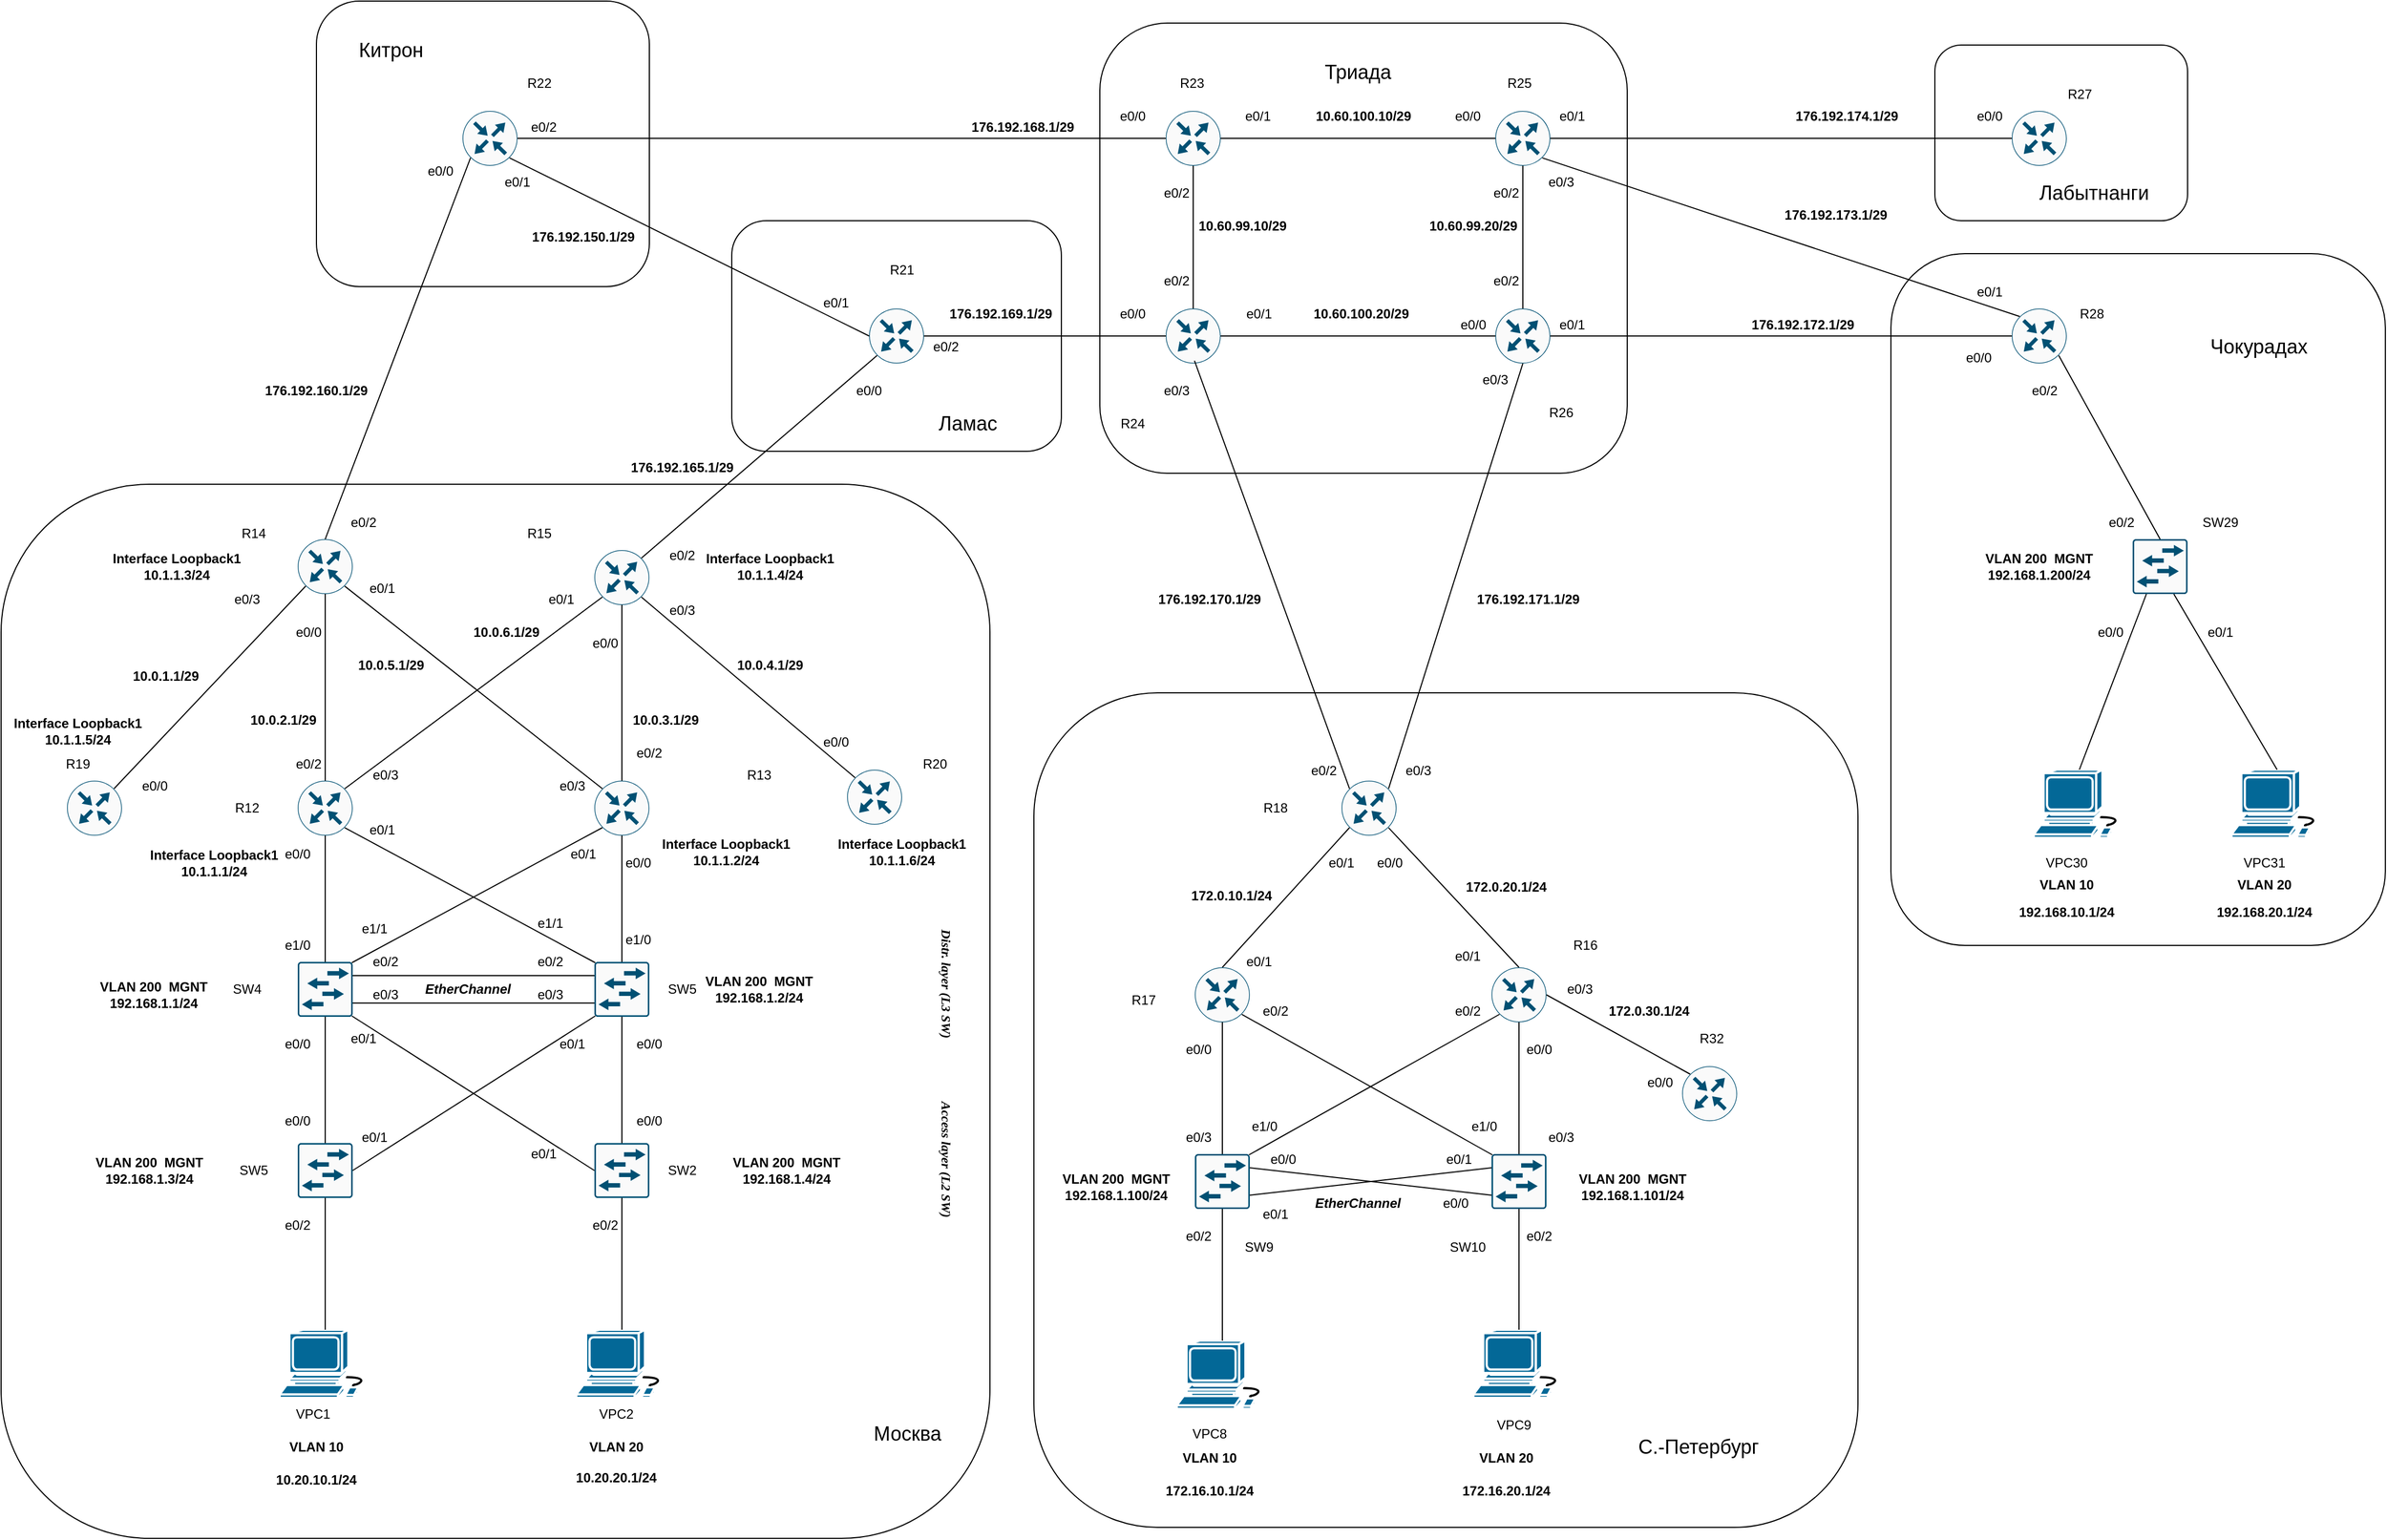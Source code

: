 <mxfile version="24.9.0">
  <diagram name="Page-1" id="XfyR6ljDPPWZCooTb3Pp">
    <mxGraphModel dx="2927" dy="2281" grid="1" gridSize="10" guides="1" tooltips="1" connect="1" arrows="1" fold="1" page="1" pageScale="1" pageWidth="827" pageHeight="1169" math="0" shadow="0">
      <root>
        <mxCell id="0" />
        <mxCell id="1" parent="0" />
        <mxCell id="qq-jrD-yqYWrXCZJZRmo-103" value="" style="rounded=1;whiteSpace=wrap;html=1;fillColor=none;" parent="1" vertex="1">
          <mxGeometry x="-760" y="180" width="900" height="960" as="geometry" />
        </mxCell>
        <mxCell id="qq-jrD-yqYWrXCZJZRmo-111" value="" style="rounded=1;whiteSpace=wrap;html=1;fillColor=none;" parent="1" vertex="1">
          <mxGeometry x="960" y="-30" width="450" height="630" as="geometry" />
        </mxCell>
        <mxCell id="qq-jrD-yqYWrXCZJZRmo-108" value="" style="rounded=1;whiteSpace=wrap;html=1;fillColor=none;" parent="1" vertex="1">
          <mxGeometry x="1000" y="-220" width="230" height="160" as="geometry" />
        </mxCell>
        <mxCell id="qq-jrD-yqYWrXCZJZRmo-107" value="" style="rounded=1;whiteSpace=wrap;html=1;fillColor=none;" parent="1" vertex="1">
          <mxGeometry x="180" y="370" width="750" height="760" as="geometry" />
        </mxCell>
        <mxCell id="qq-jrD-yqYWrXCZJZRmo-106" value="" style="rounded=1;whiteSpace=wrap;html=1;fillColor=none;" parent="1" vertex="1">
          <mxGeometry x="240" y="-240" width="480" height="410" as="geometry" />
        </mxCell>
        <mxCell id="qq-jrD-yqYWrXCZJZRmo-105" value="" style="rounded=1;whiteSpace=wrap;html=1;fillColor=none;" parent="1" vertex="1">
          <mxGeometry x="-95" y="-60" width="300" height="210" as="geometry" />
        </mxCell>
        <mxCell id="qq-jrD-yqYWrXCZJZRmo-104" value="" style="rounded=1;whiteSpace=wrap;html=1;fillColor=none;" parent="1" vertex="1">
          <mxGeometry x="-473" y="-260" width="303" height="260" as="geometry" />
        </mxCell>
        <mxCell id="qq-jrD-yqYWrXCZJZRmo-1" value="" style="sketch=0;points=[[0.5,0,0],[1,0.5,0],[0.5,1,0],[0,0.5,0],[0.145,0.145,0],[0.856,0.145,0],[0.855,0.856,0],[0.145,0.855,0]];verticalLabelPosition=bottom;html=1;verticalAlign=top;aspect=fixed;align=center;pointerEvents=1;shape=mxgraph.cisco19.rect;prIcon=router;fillColor=#FAFAFA;strokeColor=#005073;" parent="1" vertex="1">
          <mxGeometry x="-490" y="450" width="50" height="50" as="geometry" />
        </mxCell>
        <mxCell id="qq-jrD-yqYWrXCZJZRmo-2" value="" style="sketch=0;points=[[0.5,0,0],[1,0.5,0],[0.5,1,0],[0,0.5,0],[0.145,0.145,0],[0.856,0.145,0],[0.855,0.856,0],[0.145,0.855,0]];verticalLabelPosition=bottom;html=1;verticalAlign=top;aspect=fixed;align=center;pointerEvents=1;shape=mxgraph.cisco19.rect;prIcon=router;fillColor=#FAFAFA;strokeColor=#005073;" parent="1" vertex="1">
          <mxGeometry x="-220" y="450" width="50" height="50" as="geometry" />
        </mxCell>
        <mxCell id="qq-jrD-yqYWrXCZJZRmo-3" value="" style="sketch=0;points=[[0.5,0,0],[1,0.5,0],[0.5,1,0],[0,0.5,0],[0.145,0.145,0],[0.856,0.145,0],[0.855,0.856,0],[0.145,0.855,0]];verticalLabelPosition=bottom;html=1;verticalAlign=top;aspect=fixed;align=center;pointerEvents=1;shape=mxgraph.cisco19.rect;prIcon=router;fillColor=#FAFAFA;strokeColor=#005073;" parent="1" vertex="1">
          <mxGeometry x="-490" y="230" width="50" height="50" as="geometry" />
        </mxCell>
        <mxCell id="qq-jrD-yqYWrXCZJZRmo-4" value="" style="sketch=0;points=[[0.5,0,0],[1,0.5,0],[0.5,1,0],[0,0.5,0],[0.145,0.145,0],[0.856,0.145,0],[0.855,0.856,0],[0.145,0.855,0]];verticalLabelPosition=bottom;html=1;verticalAlign=top;aspect=fixed;align=center;pointerEvents=1;shape=mxgraph.cisco19.rect;prIcon=router;fillColor=#FAFAFA;strokeColor=#005073;" parent="1" vertex="1">
          <mxGeometry x="-220" y="240" width="50" height="50" as="geometry" />
        </mxCell>
        <mxCell id="qq-jrD-yqYWrXCZJZRmo-7" style="rounded=0;orthogonalLoop=1;jettySize=auto;html=1;exitX=0.856;exitY=0.145;exitDx=0;exitDy=0;exitPerimeter=0;entryX=0.145;entryY=0.855;entryDx=0;entryDy=0;entryPerimeter=0;endArrow=none;endFill=0;" parent="1" source="qq-jrD-yqYWrXCZJZRmo-1" target="qq-jrD-yqYWrXCZJZRmo-4" edge="1">
          <mxGeometry relative="1" as="geometry" />
        </mxCell>
        <mxCell id="qq-jrD-yqYWrXCZJZRmo-8" style="rounded=0;orthogonalLoop=1;jettySize=auto;html=1;exitX=0.145;exitY=0.145;exitDx=0;exitDy=0;exitPerimeter=0;entryX=0.855;entryY=0.856;entryDx=0;entryDy=0;entryPerimeter=0;endArrow=none;endFill=0;" parent="1" source="qq-jrD-yqYWrXCZJZRmo-2" target="qq-jrD-yqYWrXCZJZRmo-3" edge="1">
          <mxGeometry relative="1" as="geometry" />
        </mxCell>
        <mxCell id="qq-jrD-yqYWrXCZJZRmo-9" value="" style="sketch=0;points=[[0.015,0.015,0],[0.985,0.015,0],[0.985,0.985,0],[0.015,0.985,0],[0.25,0,0],[0.5,0,0],[0.75,0,0],[1,0.25,0],[1,0.5,0],[1,0.75,0],[0.75,1,0],[0.5,1,0],[0.25,1,0],[0,0.75,0],[0,0.5,0],[0,0.25,0]];verticalLabelPosition=bottom;html=1;verticalAlign=top;aspect=fixed;align=center;pointerEvents=1;shape=mxgraph.cisco19.rect;prIcon=l2_switch;fillColor=#FAFAFA;strokeColor=#005073;" parent="1" vertex="1">
          <mxGeometry x="-490" y="615" width="50" height="50" as="geometry" />
        </mxCell>
        <mxCell id="qq-jrD-yqYWrXCZJZRmo-10" value="" style="sketch=0;points=[[0.015,0.015,0],[0.985,0.015,0],[0.985,0.985,0],[0.015,0.985,0],[0.25,0,0],[0.5,0,0],[0.75,0,0],[1,0.25,0],[1,0.5,0],[1,0.75,0],[0.75,1,0],[0.5,1,0],[0.25,1,0],[0,0.75,0],[0,0.5,0],[0,0.25,0]];verticalLabelPosition=bottom;html=1;verticalAlign=top;aspect=fixed;align=center;pointerEvents=1;shape=mxgraph.cisco19.rect;prIcon=l2_switch;fillColor=#FAFAFA;strokeColor=#005073;" parent="1" vertex="1">
          <mxGeometry x="-220" y="615" width="50" height="50" as="geometry" />
        </mxCell>
        <mxCell id="qq-jrD-yqYWrXCZJZRmo-11" style="rounded=0;orthogonalLoop=1;jettySize=auto;html=1;exitX=0.5;exitY=0;exitDx=0;exitDy=0;exitPerimeter=0;entryX=0.5;entryY=1;entryDx=0;entryDy=0;entryPerimeter=0;endArrow=none;endFill=0;" parent="1" source="qq-jrD-yqYWrXCZJZRmo-9" target="qq-jrD-yqYWrXCZJZRmo-1" edge="1">
          <mxGeometry relative="1" as="geometry" />
        </mxCell>
        <mxCell id="qq-jrD-yqYWrXCZJZRmo-13" style="rounded=0;orthogonalLoop=1;jettySize=auto;html=1;exitX=0.5;exitY=0;exitDx=0;exitDy=0;exitPerimeter=0;entryX=0.5;entryY=1;entryDx=0;entryDy=0;entryPerimeter=0;endArrow=none;endFill=0;" parent="1" source="qq-jrD-yqYWrXCZJZRmo-10" target="qq-jrD-yqYWrXCZJZRmo-2" edge="1">
          <mxGeometry relative="1" as="geometry" />
        </mxCell>
        <mxCell id="qq-jrD-yqYWrXCZJZRmo-14" style="rounded=0;orthogonalLoop=1;jettySize=auto;html=1;exitX=0.5;exitY=0;exitDx=0;exitDy=0;exitPerimeter=0;entryX=0.5;entryY=1;entryDx=0;entryDy=0;entryPerimeter=0;endArrow=none;endFill=0;" parent="1" source="qq-jrD-yqYWrXCZJZRmo-1" target="qq-jrD-yqYWrXCZJZRmo-3" edge="1">
          <mxGeometry relative="1" as="geometry" />
        </mxCell>
        <mxCell id="qq-jrD-yqYWrXCZJZRmo-15" style="edgeStyle=orthogonalEdgeStyle;rounded=0;orthogonalLoop=1;jettySize=auto;html=1;exitX=0.5;exitY=0;exitDx=0;exitDy=0;exitPerimeter=0;entryX=0.5;entryY=1;entryDx=0;entryDy=0;entryPerimeter=0;endArrow=none;endFill=0;" parent="1" source="qq-jrD-yqYWrXCZJZRmo-2" target="qq-jrD-yqYWrXCZJZRmo-4" edge="1">
          <mxGeometry relative="1" as="geometry" />
        </mxCell>
        <mxCell id="qq-jrD-yqYWrXCZJZRmo-16" value="" style="sketch=0;points=[[0.5,0,0],[1,0.5,0],[0.5,1,0],[0,0.5,0],[0.145,0.145,0],[0.856,0.145,0],[0.855,0.856,0],[0.145,0.855,0]];verticalLabelPosition=bottom;html=1;verticalAlign=top;aspect=fixed;align=center;pointerEvents=1;shape=mxgraph.cisco19.rect;prIcon=router;fillColor=#FAFAFA;strokeColor=#005073;" parent="1" vertex="1">
          <mxGeometry x="-700" y="450" width="50" height="50" as="geometry" />
        </mxCell>
        <mxCell id="qq-jrD-yqYWrXCZJZRmo-17" style="rounded=0;orthogonalLoop=1;jettySize=auto;html=1;exitX=0.856;exitY=0.145;exitDx=0;exitDy=0;exitPerimeter=0;endArrow=none;endFill=0;entryX=0.145;entryY=0.855;entryDx=0;entryDy=0;entryPerimeter=0;" parent="1" source="qq-jrD-yqYWrXCZJZRmo-16" target="qq-jrD-yqYWrXCZJZRmo-3" edge="1">
          <mxGeometry relative="1" as="geometry">
            <mxPoint x="-490" y="280" as="targetPoint" />
          </mxGeometry>
        </mxCell>
        <mxCell id="qq-jrD-yqYWrXCZJZRmo-18" value="" style="sketch=0;points=[[0.5,0,0],[1,0.5,0],[0.5,1,0],[0,0.5,0],[0.145,0.145,0],[0.856,0.145,0],[0.855,0.856,0],[0.145,0.855,0]];verticalLabelPosition=bottom;html=1;verticalAlign=top;aspect=fixed;align=center;pointerEvents=1;shape=mxgraph.cisco19.rect;prIcon=router;fillColor=#FAFAFA;strokeColor=#005073;" parent="1" vertex="1">
          <mxGeometry x="10" y="440" width="50" height="50" as="geometry" />
        </mxCell>
        <mxCell id="qq-jrD-yqYWrXCZJZRmo-19" style="rounded=0;orthogonalLoop=1;jettySize=auto;html=1;exitX=0.145;exitY=0.145;exitDx=0;exitDy=0;exitPerimeter=0;entryX=0.855;entryY=0.856;entryDx=0;entryDy=0;entryPerimeter=0;endArrow=none;endFill=0;" parent="1" source="qq-jrD-yqYWrXCZJZRmo-18" target="qq-jrD-yqYWrXCZJZRmo-4" edge="1">
          <mxGeometry relative="1" as="geometry" />
        </mxCell>
        <mxCell id="qq-jrD-yqYWrXCZJZRmo-20" style="edgeStyle=orthogonalEdgeStyle;rounded=0;orthogonalLoop=1;jettySize=auto;html=1;exitX=1;exitY=0.25;exitDx=0;exitDy=0;exitPerimeter=0;entryX=0;entryY=0.25;entryDx=0;entryDy=0;entryPerimeter=0;endArrow=none;endFill=0;" parent="1" source="qq-jrD-yqYWrXCZJZRmo-9" target="qq-jrD-yqYWrXCZJZRmo-10" edge="1">
          <mxGeometry relative="1" as="geometry" />
        </mxCell>
        <mxCell id="qq-jrD-yqYWrXCZJZRmo-21" style="edgeStyle=orthogonalEdgeStyle;rounded=0;orthogonalLoop=1;jettySize=auto;html=1;exitX=1;exitY=0.75;exitDx=0;exitDy=0;exitPerimeter=0;entryX=0;entryY=0.75;entryDx=0;entryDy=0;entryPerimeter=0;endArrow=none;endFill=0;" parent="1" source="qq-jrD-yqYWrXCZJZRmo-9" target="qq-jrD-yqYWrXCZJZRmo-10" edge="1">
          <mxGeometry relative="1" as="geometry" />
        </mxCell>
        <mxCell id="qq-jrD-yqYWrXCZJZRmo-23" value="" style="sketch=0;points=[[0.015,0.015,0],[0.985,0.015,0],[0.985,0.985,0],[0.015,0.985,0],[0.25,0,0],[0.5,0,0],[0.75,0,0],[1,0.25,0],[1,0.5,0],[1,0.75,0],[0.75,1,0],[0.5,1,0],[0.25,1,0],[0,0.75,0],[0,0.5,0],[0,0.25,0]];verticalLabelPosition=bottom;html=1;verticalAlign=top;aspect=fixed;align=center;pointerEvents=1;shape=mxgraph.cisco19.rect;prIcon=l2_switch;fillColor=#FAFAFA;strokeColor=#005073;" parent="1" vertex="1">
          <mxGeometry x="-490" y="780" width="50" height="50" as="geometry" />
        </mxCell>
        <mxCell id="qq-jrD-yqYWrXCZJZRmo-24" value="" style="sketch=0;points=[[0.015,0.015,0],[0.985,0.015,0],[0.985,0.985,0],[0.015,0.985,0],[0.25,0,0],[0.5,0,0],[0.75,0,0],[1,0.25,0],[1,0.5,0],[1,0.75,0],[0.75,1,0],[0.5,1,0],[0.25,1,0],[0,0.75,0],[0,0.5,0],[0,0.25,0]];verticalLabelPosition=bottom;html=1;verticalAlign=top;aspect=fixed;align=center;pointerEvents=1;shape=mxgraph.cisco19.rect;prIcon=l2_switch;fillColor=#FAFAFA;strokeColor=#005073;" parent="1" vertex="1">
          <mxGeometry x="-220" y="780" width="50" height="50" as="geometry" />
        </mxCell>
        <mxCell id="qq-jrD-yqYWrXCZJZRmo-27" style="edgeStyle=orthogonalEdgeStyle;rounded=0;orthogonalLoop=1;jettySize=auto;html=1;exitX=0.5;exitY=0;exitDx=0;exitDy=0;exitPerimeter=0;entryX=0.5;entryY=1;entryDx=0;entryDy=0;entryPerimeter=0;endArrow=none;endFill=0;" parent="1" source="qq-jrD-yqYWrXCZJZRmo-24" target="qq-jrD-yqYWrXCZJZRmo-10" edge="1">
          <mxGeometry relative="1" as="geometry" />
        </mxCell>
        <mxCell id="qq-jrD-yqYWrXCZJZRmo-29" style="edgeStyle=orthogonalEdgeStyle;rounded=0;orthogonalLoop=1;jettySize=auto;html=1;exitX=0.5;exitY=0;exitDx=0;exitDy=0;exitPerimeter=0;entryX=0.5;entryY=1;entryDx=0;entryDy=0;entryPerimeter=0;endArrow=none;endFill=0;" parent="1" source="qq-jrD-yqYWrXCZJZRmo-23" target="qq-jrD-yqYWrXCZJZRmo-9" edge="1">
          <mxGeometry relative="1" as="geometry" />
        </mxCell>
        <mxCell id="qq-jrD-yqYWrXCZJZRmo-30" style="rounded=0;orthogonalLoop=1;jettySize=auto;html=1;exitX=0.985;exitY=0.015;exitDx=0;exitDy=0;exitPerimeter=0;entryX=0.145;entryY=0.855;entryDx=0;entryDy=0;entryPerimeter=0;endArrow=none;endFill=0;" parent="1" source="qq-jrD-yqYWrXCZJZRmo-9" target="qq-jrD-yqYWrXCZJZRmo-2" edge="1">
          <mxGeometry relative="1" as="geometry" />
        </mxCell>
        <mxCell id="qq-jrD-yqYWrXCZJZRmo-31" style="rounded=0;orthogonalLoop=1;jettySize=auto;html=1;exitX=0.015;exitY=0.015;exitDx=0;exitDy=0;exitPerimeter=0;entryX=0.855;entryY=0.856;entryDx=0;entryDy=0;entryPerimeter=0;endArrow=none;endFill=0;" parent="1" source="qq-jrD-yqYWrXCZJZRmo-10" target="qq-jrD-yqYWrXCZJZRmo-1" edge="1">
          <mxGeometry relative="1" as="geometry" />
        </mxCell>
        <mxCell id="qq-jrD-yqYWrXCZJZRmo-32" style="rounded=0;orthogonalLoop=1;jettySize=auto;html=1;exitX=1;exitY=0.5;exitDx=0;exitDy=0;exitPerimeter=0;entryX=0.015;entryY=0.985;entryDx=0;entryDy=0;entryPerimeter=0;endArrow=none;endFill=0;" parent="1" source="qq-jrD-yqYWrXCZJZRmo-23" target="qq-jrD-yqYWrXCZJZRmo-10" edge="1">
          <mxGeometry relative="1" as="geometry" />
        </mxCell>
        <mxCell id="qq-jrD-yqYWrXCZJZRmo-33" style="rounded=0;orthogonalLoop=1;jettySize=auto;html=1;exitX=0;exitY=0.5;exitDx=0;exitDy=0;exitPerimeter=0;entryX=0.985;entryY=0.985;entryDx=0;entryDy=0;entryPerimeter=0;endArrow=none;endFill=0;" parent="1" source="qq-jrD-yqYWrXCZJZRmo-24" target="qq-jrD-yqYWrXCZJZRmo-9" edge="1">
          <mxGeometry relative="1" as="geometry" />
        </mxCell>
        <mxCell id="qq-jrD-yqYWrXCZJZRmo-34" value="" style="shape=mxgraph.cisco.computers_and_peripherals.workstation;sketch=0;html=1;pointerEvents=1;dashed=0;fillColor=#036897;strokeColor=#ffffff;strokeWidth=2;verticalLabelPosition=bottom;verticalAlign=top;align=center;outlineConnect=0;" parent="1" vertex="1">
          <mxGeometry x="-506.5" y="950" width="83" height="62" as="geometry" />
        </mxCell>
        <mxCell id="qq-jrD-yqYWrXCZJZRmo-35" style="rounded=0;orthogonalLoop=1;jettySize=auto;html=1;exitX=0.5;exitY=0;exitDx=0;exitDy=0;exitPerimeter=0;entryX=0.5;entryY=1;entryDx=0;entryDy=0;entryPerimeter=0;endArrow=none;endFill=0;" parent="1" source="qq-jrD-yqYWrXCZJZRmo-34" target="qq-jrD-yqYWrXCZJZRmo-23" edge="1">
          <mxGeometry relative="1" as="geometry" />
        </mxCell>
        <mxCell id="qq-jrD-yqYWrXCZJZRmo-36" value="" style="shape=mxgraph.cisco.computers_and_peripherals.workstation;sketch=0;html=1;pointerEvents=1;dashed=0;fillColor=#036897;strokeColor=#ffffff;strokeWidth=2;verticalLabelPosition=bottom;verticalAlign=top;align=center;outlineConnect=0;" parent="1" vertex="1">
          <mxGeometry x="-236.5" y="950" width="83" height="62" as="geometry" />
        </mxCell>
        <mxCell id="qq-jrD-yqYWrXCZJZRmo-37" style="edgeStyle=orthogonalEdgeStyle;rounded=0;orthogonalLoop=1;jettySize=auto;html=1;exitX=0.5;exitY=0;exitDx=0;exitDy=0;exitPerimeter=0;entryX=0.5;entryY=1;entryDx=0;entryDy=0;entryPerimeter=0;endArrow=none;endFill=0;" parent="1" source="qq-jrD-yqYWrXCZJZRmo-36" target="qq-jrD-yqYWrXCZJZRmo-24" edge="1">
          <mxGeometry relative="1" as="geometry" />
        </mxCell>
        <mxCell id="qq-jrD-yqYWrXCZJZRmo-38" value="" style="sketch=0;points=[[0.5,0,0],[1,0.5,0],[0.5,1,0],[0,0.5,0],[0.145,0.145,0],[0.856,0.145,0],[0.855,0.856,0],[0.145,0.855,0]];verticalLabelPosition=bottom;html=1;verticalAlign=top;aspect=fixed;align=center;pointerEvents=1;shape=mxgraph.cisco19.rect;prIcon=router;fillColor=#FAFAFA;strokeColor=#005073;" parent="1" vertex="1">
          <mxGeometry x="-340" y="-160" width="50" height="50" as="geometry" />
        </mxCell>
        <mxCell id="qq-jrD-yqYWrXCZJZRmo-39" value="" style="sketch=0;points=[[0.5,0,0],[1,0.5,0],[0.5,1,0],[0,0.5,0],[0.145,0.145,0],[0.856,0.145,0],[0.855,0.856,0],[0.145,0.855,0]];verticalLabelPosition=bottom;html=1;verticalAlign=top;aspect=fixed;align=center;pointerEvents=1;shape=mxgraph.cisco19.rect;prIcon=router;fillColor=#FAFAFA;strokeColor=#005073;" parent="1" vertex="1">
          <mxGeometry x="30" y="20" width="50" height="50" as="geometry" />
        </mxCell>
        <mxCell id="qq-jrD-yqYWrXCZJZRmo-40" style="rounded=0;orthogonalLoop=1;jettySize=auto;html=1;exitX=0.5;exitY=0;exitDx=0;exitDy=0;exitPerimeter=0;entryX=0.145;entryY=0.855;entryDx=0;entryDy=0;entryPerimeter=0;endArrow=none;endFill=0;" parent="1" source="qq-jrD-yqYWrXCZJZRmo-3" target="qq-jrD-yqYWrXCZJZRmo-38" edge="1">
          <mxGeometry relative="1" as="geometry" />
        </mxCell>
        <mxCell id="qq-jrD-yqYWrXCZJZRmo-41" style="rounded=0;orthogonalLoop=1;jettySize=auto;html=1;exitX=0.856;exitY=0.145;exitDx=0;exitDy=0;exitPerimeter=0;entryX=0.145;entryY=0.855;entryDx=0;entryDy=0;entryPerimeter=0;endArrow=none;endFill=0;" parent="1" source="qq-jrD-yqYWrXCZJZRmo-4" target="qq-jrD-yqYWrXCZJZRmo-39" edge="1">
          <mxGeometry relative="1" as="geometry" />
        </mxCell>
        <mxCell id="qq-jrD-yqYWrXCZJZRmo-42" style="rounded=0;orthogonalLoop=1;jettySize=auto;html=1;exitX=0.855;exitY=0.856;exitDx=0;exitDy=0;exitPerimeter=0;entryX=0;entryY=0.5;entryDx=0;entryDy=0;entryPerimeter=0;endArrow=none;endFill=0;" parent="1" source="qq-jrD-yqYWrXCZJZRmo-38" target="qq-jrD-yqYWrXCZJZRmo-39" edge="1">
          <mxGeometry relative="1" as="geometry" />
        </mxCell>
        <mxCell id="qq-jrD-yqYWrXCZJZRmo-43" value="" style="sketch=0;points=[[0.5,0,0],[1,0.5,0],[0.5,1,0],[0,0.5,0],[0.145,0.145,0],[0.856,0.145,0],[0.855,0.856,0],[0.145,0.855,0]];verticalLabelPosition=bottom;html=1;verticalAlign=top;aspect=fixed;align=center;pointerEvents=1;shape=mxgraph.cisco19.rect;prIcon=router;fillColor=#FAFAFA;strokeColor=#005073;" parent="1" vertex="1">
          <mxGeometry x="300" y="-160" width="50" height="50" as="geometry" />
        </mxCell>
        <mxCell id="qq-jrD-yqYWrXCZJZRmo-44" value="" style="sketch=0;points=[[0.5,0,0],[1,0.5,0],[0.5,1,0],[0,0.5,0],[0.145,0.145,0],[0.856,0.145,0],[0.855,0.856,0],[0.145,0.855,0]];verticalLabelPosition=bottom;html=1;verticalAlign=top;aspect=fixed;align=center;pointerEvents=1;shape=mxgraph.cisco19.rect;prIcon=router;fillColor=#FAFAFA;strokeColor=#005073;" parent="1" vertex="1">
          <mxGeometry x="600" y="-160" width="50" height="50" as="geometry" />
        </mxCell>
        <mxCell id="qq-jrD-yqYWrXCZJZRmo-45" value="" style="sketch=0;points=[[0.5,0,0],[1,0.5,0],[0.5,1,0],[0,0.5,0],[0.145,0.145,0],[0.856,0.145,0],[0.855,0.856,0],[0.145,0.855,0]];verticalLabelPosition=bottom;html=1;verticalAlign=top;aspect=fixed;align=center;pointerEvents=1;shape=mxgraph.cisco19.rect;prIcon=router;fillColor=#FAFAFA;strokeColor=#005073;" parent="1" vertex="1">
          <mxGeometry x="300" y="20" width="50" height="50" as="geometry" />
        </mxCell>
        <mxCell id="qq-jrD-yqYWrXCZJZRmo-46" value="" style="sketch=0;points=[[0.5,0,0],[1,0.5,0],[0.5,1,0],[0,0.5,0],[0.145,0.145,0],[0.856,0.145,0],[0.855,0.856,0],[0.145,0.855,0]];verticalLabelPosition=bottom;html=1;verticalAlign=top;aspect=fixed;align=center;pointerEvents=1;shape=mxgraph.cisco19.rect;prIcon=router;fillColor=#FAFAFA;strokeColor=#005073;" parent="1" vertex="1">
          <mxGeometry x="600" y="20" width="50" height="50" as="geometry" />
        </mxCell>
        <mxCell id="qq-jrD-yqYWrXCZJZRmo-47" style="rounded=0;orthogonalLoop=1;jettySize=auto;html=1;exitX=1;exitY=0.5;exitDx=0;exitDy=0;exitPerimeter=0;entryX=0;entryY=0.5;entryDx=0;entryDy=0;entryPerimeter=0;endArrow=none;endFill=0;" parent="1" source="qq-jrD-yqYWrXCZJZRmo-38" target="qq-jrD-yqYWrXCZJZRmo-43" edge="1">
          <mxGeometry relative="1" as="geometry" />
        </mxCell>
        <mxCell id="qq-jrD-yqYWrXCZJZRmo-48" style="rounded=0;orthogonalLoop=1;jettySize=auto;html=1;exitX=1;exitY=0.5;exitDx=0;exitDy=0;exitPerimeter=0;entryX=0;entryY=0.5;entryDx=0;entryDy=0;entryPerimeter=0;endArrow=none;endFill=0;" parent="1" source="qq-jrD-yqYWrXCZJZRmo-39" target="qq-jrD-yqYWrXCZJZRmo-45" edge="1">
          <mxGeometry relative="1" as="geometry" />
        </mxCell>
        <mxCell id="qq-jrD-yqYWrXCZJZRmo-49" style="rounded=0;orthogonalLoop=1;jettySize=auto;html=1;exitX=1;exitY=0.5;exitDx=0;exitDy=0;exitPerimeter=0;entryX=0;entryY=0.5;entryDx=0;entryDy=0;entryPerimeter=0;endArrow=none;endFill=0;" parent="1" source="qq-jrD-yqYWrXCZJZRmo-43" target="qq-jrD-yqYWrXCZJZRmo-44" edge="1">
          <mxGeometry relative="1" as="geometry" />
        </mxCell>
        <mxCell id="qq-jrD-yqYWrXCZJZRmo-50" style="edgeStyle=orthogonalEdgeStyle;rounded=0;orthogonalLoop=1;jettySize=auto;html=1;exitX=0.5;exitY=0;exitDx=0;exitDy=0;exitPerimeter=0;entryX=0.5;entryY=1;entryDx=0;entryDy=0;entryPerimeter=0;endArrow=none;endFill=0;" parent="1" source="qq-jrD-yqYWrXCZJZRmo-45" target="qq-jrD-yqYWrXCZJZRmo-43" edge="1">
          <mxGeometry relative="1" as="geometry" />
        </mxCell>
        <mxCell id="qq-jrD-yqYWrXCZJZRmo-51" style="edgeStyle=orthogonalEdgeStyle;rounded=0;orthogonalLoop=1;jettySize=auto;html=1;exitX=1;exitY=0.5;exitDx=0;exitDy=0;exitPerimeter=0;entryX=0;entryY=0.5;entryDx=0;entryDy=0;entryPerimeter=0;endArrow=none;endFill=0;" parent="1" source="qq-jrD-yqYWrXCZJZRmo-45" target="qq-jrD-yqYWrXCZJZRmo-46" edge="1">
          <mxGeometry relative="1" as="geometry" />
        </mxCell>
        <mxCell id="qq-jrD-yqYWrXCZJZRmo-52" style="edgeStyle=orthogonalEdgeStyle;rounded=0;orthogonalLoop=1;jettySize=auto;html=1;exitX=0.5;exitY=0;exitDx=0;exitDy=0;exitPerimeter=0;entryX=0.5;entryY=1;entryDx=0;entryDy=0;entryPerimeter=0;endArrow=none;endFill=0;" parent="1" source="qq-jrD-yqYWrXCZJZRmo-46" target="qq-jrD-yqYWrXCZJZRmo-44" edge="1">
          <mxGeometry relative="1" as="geometry" />
        </mxCell>
        <mxCell id="qq-jrD-yqYWrXCZJZRmo-53" value="" style="sketch=0;points=[[0.5,0,0],[1,0.5,0],[0.5,1,0],[0,0.5,0],[0.145,0.145,0],[0.856,0.145,0],[0.855,0.856,0],[0.145,0.855,0]];verticalLabelPosition=bottom;html=1;verticalAlign=top;aspect=fixed;align=center;pointerEvents=1;shape=mxgraph.cisco19.rect;prIcon=router;fillColor=#FAFAFA;strokeColor=#005073;" parent="1" vertex="1">
          <mxGeometry x="1070" y="-160" width="50" height="50" as="geometry" />
        </mxCell>
        <mxCell id="qq-jrD-yqYWrXCZJZRmo-54" value="" style="sketch=0;points=[[0.5,0,0],[1,0.5,0],[0.5,1,0],[0,0.5,0],[0.145,0.145,0],[0.856,0.145,0],[0.855,0.856,0],[0.145,0.855,0]];verticalLabelPosition=bottom;html=1;verticalAlign=top;aspect=fixed;align=center;pointerEvents=1;shape=mxgraph.cisco19.rect;prIcon=router;fillColor=#FAFAFA;strokeColor=#005073;" parent="1" vertex="1">
          <mxGeometry x="1070" y="20" width="50" height="50" as="geometry" />
        </mxCell>
        <mxCell id="qq-jrD-yqYWrXCZJZRmo-55" style="edgeStyle=orthogonalEdgeStyle;rounded=0;orthogonalLoop=1;jettySize=auto;html=1;exitX=1;exitY=0.5;exitDx=0;exitDy=0;exitPerimeter=0;entryX=0;entryY=0.5;entryDx=0;entryDy=0;entryPerimeter=0;endArrow=none;endFill=0;" parent="1" source="qq-jrD-yqYWrXCZJZRmo-44" target="qq-jrD-yqYWrXCZJZRmo-53" edge="1">
          <mxGeometry relative="1" as="geometry" />
        </mxCell>
        <mxCell id="qq-jrD-yqYWrXCZJZRmo-57" style="rounded=0;orthogonalLoop=1;jettySize=auto;html=1;exitX=0.855;exitY=0.856;exitDx=0;exitDy=0;exitPerimeter=0;entryX=0.145;entryY=0.145;entryDx=0;entryDy=0;entryPerimeter=0;endArrow=none;endFill=0;" parent="1" source="qq-jrD-yqYWrXCZJZRmo-44" target="qq-jrD-yqYWrXCZJZRmo-54" edge="1">
          <mxGeometry relative="1" as="geometry" />
        </mxCell>
        <mxCell id="qq-jrD-yqYWrXCZJZRmo-58" style="edgeStyle=orthogonalEdgeStyle;rounded=0;orthogonalLoop=1;jettySize=auto;html=1;exitX=1;exitY=0.5;exitDx=0;exitDy=0;exitPerimeter=0;entryX=0;entryY=0.5;entryDx=0;entryDy=0;entryPerimeter=0;endArrow=none;endFill=0;" parent="1" source="qq-jrD-yqYWrXCZJZRmo-46" target="qq-jrD-yqYWrXCZJZRmo-54" edge="1">
          <mxGeometry relative="1" as="geometry" />
        </mxCell>
        <mxCell id="qq-jrD-yqYWrXCZJZRmo-59" value="" style="sketch=0;points=[[0.015,0.015,0],[0.985,0.015,0],[0.985,0.985,0],[0.015,0.985,0],[0.25,0,0],[0.5,0,0],[0.75,0,0],[1,0.25,0],[1,0.5,0],[1,0.75,0],[0.75,1,0],[0.5,1,0],[0.25,1,0],[0,0.75,0],[0,0.5,0],[0,0.25,0]];verticalLabelPosition=bottom;html=1;verticalAlign=top;aspect=fixed;align=center;pointerEvents=1;shape=mxgraph.cisco19.rect;prIcon=l2_switch;fillColor=#FAFAFA;strokeColor=#005073;" parent="1" vertex="1">
          <mxGeometry x="1180" y="230" width="50" height="50" as="geometry" />
        </mxCell>
        <mxCell id="qq-jrD-yqYWrXCZJZRmo-60" style="rounded=0;orthogonalLoop=1;jettySize=auto;html=1;exitX=0.5;exitY=0;exitDx=0;exitDy=0;exitPerimeter=0;entryX=0.855;entryY=0.856;entryDx=0;entryDy=0;entryPerimeter=0;endArrow=none;endFill=0;" parent="1" source="qq-jrD-yqYWrXCZJZRmo-59" target="qq-jrD-yqYWrXCZJZRmo-54" edge="1">
          <mxGeometry relative="1" as="geometry" />
        </mxCell>
        <mxCell id="qq-jrD-yqYWrXCZJZRmo-61" value="" style="shape=mxgraph.cisco.computers_and_peripherals.workstation;sketch=0;html=1;pointerEvents=1;dashed=0;fillColor=#036897;strokeColor=#ffffff;strokeWidth=2;verticalLabelPosition=bottom;verticalAlign=top;align=center;outlineConnect=0;" parent="1" vertex="1">
          <mxGeometry x="1090" y="440" width="83" height="62" as="geometry" />
        </mxCell>
        <mxCell id="qq-jrD-yqYWrXCZJZRmo-62" style="rounded=0;orthogonalLoop=1;jettySize=auto;html=1;exitX=0.5;exitY=0;exitDx=0;exitDy=0;exitPerimeter=0;entryX=0.25;entryY=1;entryDx=0;entryDy=0;entryPerimeter=0;endArrow=none;endFill=0;" parent="1" source="qq-jrD-yqYWrXCZJZRmo-61" target="qq-jrD-yqYWrXCZJZRmo-59" edge="1">
          <mxGeometry relative="1" as="geometry" />
        </mxCell>
        <mxCell id="qq-jrD-yqYWrXCZJZRmo-63" value="" style="shape=mxgraph.cisco.computers_and_peripherals.workstation;sketch=0;html=1;pointerEvents=1;dashed=0;fillColor=#036897;strokeColor=#ffffff;strokeWidth=2;verticalLabelPosition=bottom;verticalAlign=top;align=center;outlineConnect=0;" parent="1" vertex="1">
          <mxGeometry x="1270" y="440" width="83" height="62" as="geometry" />
        </mxCell>
        <mxCell id="qq-jrD-yqYWrXCZJZRmo-64" style="rounded=0;orthogonalLoop=1;jettySize=auto;html=1;exitX=0.5;exitY=0;exitDx=0;exitDy=0;exitPerimeter=0;entryX=0.75;entryY=1;entryDx=0;entryDy=0;entryPerimeter=0;endArrow=none;endFill=0;" parent="1" source="qq-jrD-yqYWrXCZJZRmo-63" target="qq-jrD-yqYWrXCZJZRmo-59" edge="1">
          <mxGeometry relative="1" as="geometry" />
        </mxCell>
        <mxCell id="qq-jrD-yqYWrXCZJZRmo-65" value="" style="sketch=0;points=[[0.5,0,0],[1,0.5,0],[0.5,1,0],[0,0.5,0],[0.145,0.145,0],[0.856,0.145,0],[0.855,0.856,0],[0.145,0.855,0]];verticalLabelPosition=bottom;html=1;verticalAlign=top;aspect=fixed;align=center;pointerEvents=1;shape=mxgraph.cisco19.rect;prIcon=router;fillColor=#FAFAFA;strokeColor=#005073;" parent="1" vertex="1">
          <mxGeometry x="460" y="450" width="50" height="50" as="geometry" />
        </mxCell>
        <mxCell id="qq-jrD-yqYWrXCZJZRmo-66" style="rounded=0;orthogonalLoop=1;jettySize=auto;html=1;exitX=0.145;exitY=0.145;exitDx=0;exitDy=0;exitPerimeter=0;entryX=0.523;entryY=0.95;entryDx=0;entryDy=0;entryPerimeter=0;endArrow=none;endFill=0;" parent="1" source="qq-jrD-yqYWrXCZJZRmo-65" target="qq-jrD-yqYWrXCZJZRmo-45" edge="1">
          <mxGeometry relative="1" as="geometry" />
        </mxCell>
        <mxCell id="qq-jrD-yqYWrXCZJZRmo-67" style="rounded=0;orthogonalLoop=1;jettySize=auto;html=1;exitX=0.856;exitY=0.145;exitDx=0;exitDy=0;exitPerimeter=0;entryX=0.5;entryY=1;entryDx=0;entryDy=0;entryPerimeter=0;endArrow=none;endFill=0;" parent="1" source="qq-jrD-yqYWrXCZJZRmo-65" target="qq-jrD-yqYWrXCZJZRmo-46" edge="1">
          <mxGeometry relative="1" as="geometry" />
        </mxCell>
        <mxCell id="qq-jrD-yqYWrXCZJZRmo-70" style="rounded=0;orthogonalLoop=1;jettySize=auto;html=1;exitX=0.5;exitY=0;exitDx=0;exitDy=0;exitPerimeter=0;entryX=0.145;entryY=0.855;entryDx=0;entryDy=0;entryPerimeter=0;endArrow=none;endFill=0;" parent="1" source="qq-jrD-yqYWrXCZJZRmo-78" target="qq-jrD-yqYWrXCZJZRmo-65" edge="1">
          <mxGeometry relative="1" as="geometry">
            <mxPoint x="355" y="440" as="sourcePoint" />
          </mxGeometry>
        </mxCell>
        <mxCell id="qq-jrD-yqYWrXCZJZRmo-71" style="rounded=0;orthogonalLoop=1;jettySize=auto;html=1;exitX=0.5;exitY=0;exitDx=0;exitDy=0;exitPerimeter=0;entryX=0.855;entryY=0.856;entryDx=0;entryDy=0;entryPerimeter=0;endArrow=none;endFill=0;" parent="1" source="qq-jrD-yqYWrXCZJZRmo-79" target="qq-jrD-yqYWrXCZJZRmo-65" edge="1">
          <mxGeometry relative="1" as="geometry">
            <mxPoint x="607.25" y="437.25" as="sourcePoint" />
          </mxGeometry>
        </mxCell>
        <mxCell id="qq-jrD-yqYWrXCZJZRmo-72" value="" style="sketch=0;points=[[0.015,0.015,0],[0.985,0.015,0],[0.985,0.985,0],[0.015,0.985,0],[0.25,0,0],[0.5,0,0],[0.75,0,0],[1,0.25,0],[1,0.5,0],[1,0.75,0],[0.75,1,0],[0.5,1,0],[0.25,1,0],[0,0.75,0],[0,0.5,0],[0,0.25,0]];verticalLabelPosition=bottom;html=1;verticalAlign=top;aspect=fixed;align=center;pointerEvents=1;shape=mxgraph.cisco19.rect;prIcon=l2_switch;fillColor=#FAFAFA;strokeColor=#005073;" parent="1" vertex="1">
          <mxGeometry x="326.5" y="790" width="50" height="50" as="geometry" />
        </mxCell>
        <mxCell id="qq-jrD-yqYWrXCZJZRmo-73" value="" style="sketch=0;points=[[0.015,0.015,0],[0.985,0.015,0],[0.985,0.985,0],[0.015,0.985,0],[0.25,0,0],[0.5,0,0],[0.75,0,0],[1,0.25,0],[1,0.5,0],[1,0.75,0],[0.75,1,0],[0.5,1,0],[0.25,1,0],[0,0.75,0],[0,0.5,0],[0,0.25,0]];verticalLabelPosition=bottom;html=1;verticalAlign=top;aspect=fixed;align=center;pointerEvents=1;shape=mxgraph.cisco19.rect;prIcon=l2_switch;fillColor=#FAFAFA;strokeColor=#005073;" parent="1" vertex="1">
          <mxGeometry x="596.5" y="790" width="50" height="50" as="geometry" />
        </mxCell>
        <mxCell id="qq-jrD-yqYWrXCZJZRmo-74" value="" style="shape=mxgraph.cisco.computers_and_peripherals.workstation;sketch=0;html=1;pointerEvents=1;dashed=0;fillColor=#036897;strokeColor=#ffffff;strokeWidth=2;verticalLabelPosition=bottom;verticalAlign=top;align=center;outlineConnect=0;" parent="1" vertex="1">
          <mxGeometry x="310" y="960" width="83" height="62" as="geometry" />
        </mxCell>
        <mxCell id="qq-jrD-yqYWrXCZJZRmo-75" style="rounded=0;orthogonalLoop=1;jettySize=auto;html=1;exitX=0.5;exitY=0;exitDx=0;exitDy=0;exitPerimeter=0;entryX=0.5;entryY=1;entryDx=0;entryDy=0;entryPerimeter=0;endArrow=none;endFill=0;" parent="1" source="qq-jrD-yqYWrXCZJZRmo-74" target="qq-jrD-yqYWrXCZJZRmo-72" edge="1">
          <mxGeometry relative="1" as="geometry" />
        </mxCell>
        <mxCell id="qq-jrD-yqYWrXCZJZRmo-76" value="" style="shape=mxgraph.cisco.computers_and_peripherals.workstation;sketch=0;html=1;pointerEvents=1;dashed=0;fillColor=#036897;strokeColor=#ffffff;strokeWidth=2;verticalLabelPosition=bottom;verticalAlign=top;align=center;outlineConnect=0;" parent="1" vertex="1">
          <mxGeometry x="580" y="950" width="83" height="62" as="geometry" />
        </mxCell>
        <mxCell id="qq-jrD-yqYWrXCZJZRmo-77" style="edgeStyle=orthogonalEdgeStyle;rounded=0;orthogonalLoop=1;jettySize=auto;html=1;exitX=0.5;exitY=0;exitDx=0;exitDy=0;exitPerimeter=0;entryX=0.5;entryY=1;entryDx=0;entryDy=0;entryPerimeter=0;endArrow=none;endFill=0;" parent="1" source="qq-jrD-yqYWrXCZJZRmo-76" target="qq-jrD-yqYWrXCZJZRmo-73" edge="1">
          <mxGeometry relative="1" as="geometry" />
        </mxCell>
        <mxCell id="qq-jrD-yqYWrXCZJZRmo-78" value="" style="sketch=0;points=[[0.5,0,0],[1,0.5,0],[0.5,1,0],[0,0.5,0],[0.145,0.145,0],[0.856,0.145,0],[0.855,0.856,0],[0.145,0.855,0]];verticalLabelPosition=bottom;html=1;verticalAlign=top;aspect=fixed;align=center;pointerEvents=1;shape=mxgraph.cisco19.rect;prIcon=router;fillColor=#FAFAFA;strokeColor=#005073;" parent="1" vertex="1">
          <mxGeometry x="326.5" y="620" width="50" height="50" as="geometry" />
        </mxCell>
        <mxCell id="qq-jrD-yqYWrXCZJZRmo-79" value="" style="sketch=0;points=[[0.5,0,0],[1,0.5,0],[0.5,1,0],[0,0.5,0],[0.145,0.145,0],[0.856,0.145,0],[0.855,0.856,0],[0.145,0.855,0]];verticalLabelPosition=bottom;html=1;verticalAlign=top;aspect=fixed;align=center;pointerEvents=1;shape=mxgraph.cisco19.rect;prIcon=router;fillColor=#FAFAFA;strokeColor=#005073;" parent="1" vertex="1">
          <mxGeometry x="596.5" y="620" width="50" height="50" as="geometry" />
        </mxCell>
        <mxCell id="qq-jrD-yqYWrXCZJZRmo-80" style="rounded=0;orthogonalLoop=1;jettySize=auto;html=1;exitX=1;exitY=0.25;exitDx=0;exitDy=0;exitPerimeter=0;entryX=0;entryY=0.75;entryDx=0;entryDy=0;entryPerimeter=0;endArrow=none;endFill=0;" parent="1" source="qq-jrD-yqYWrXCZJZRmo-72" target="qq-jrD-yqYWrXCZJZRmo-73" edge="1">
          <mxGeometry relative="1" as="geometry" />
        </mxCell>
        <mxCell id="qq-jrD-yqYWrXCZJZRmo-81" style="rounded=0;orthogonalLoop=1;jettySize=auto;html=1;exitX=1;exitY=0.75;exitDx=0;exitDy=0;exitPerimeter=0;entryX=0;entryY=0.25;entryDx=0;entryDy=0;entryPerimeter=0;endArrow=none;endFill=0;" parent="1" source="qq-jrD-yqYWrXCZJZRmo-72" target="qq-jrD-yqYWrXCZJZRmo-73" edge="1">
          <mxGeometry relative="1" as="geometry" />
        </mxCell>
        <mxCell id="qq-jrD-yqYWrXCZJZRmo-82" style="rounded=0;orthogonalLoop=1;jettySize=auto;html=1;exitX=0.5;exitY=0;exitDx=0;exitDy=0;exitPerimeter=0;entryX=0.5;entryY=1;entryDx=0;entryDy=0;entryPerimeter=0;endArrow=none;endFill=0;" parent="1" source="qq-jrD-yqYWrXCZJZRmo-72" target="qq-jrD-yqYWrXCZJZRmo-78" edge="1">
          <mxGeometry relative="1" as="geometry" />
        </mxCell>
        <mxCell id="qq-jrD-yqYWrXCZJZRmo-85" style="rounded=0;orthogonalLoop=1;jettySize=auto;html=1;exitX=0.5;exitY=0;exitDx=0;exitDy=0;exitPerimeter=0;entryX=0.5;entryY=1;entryDx=0;entryDy=0;entryPerimeter=0;endArrow=none;endFill=0;" parent="1" source="qq-jrD-yqYWrXCZJZRmo-73" target="qq-jrD-yqYWrXCZJZRmo-79" edge="1">
          <mxGeometry relative="1" as="geometry" />
        </mxCell>
        <mxCell id="qq-jrD-yqYWrXCZJZRmo-86" value="" style="sketch=0;points=[[0.5,0,0],[1,0.5,0],[0.5,1,0],[0,0.5,0],[0.145,0.145,0],[0.856,0.145,0],[0.855,0.856,0],[0.145,0.855,0]];verticalLabelPosition=bottom;html=1;verticalAlign=top;aspect=fixed;align=center;pointerEvents=1;shape=mxgraph.cisco19.rect;prIcon=router;fillColor=#FAFAFA;strokeColor=#005073;" parent="1" vertex="1">
          <mxGeometry x="770" y="710" width="50" height="50" as="geometry" />
        </mxCell>
        <mxCell id="qq-jrD-yqYWrXCZJZRmo-87" style="rounded=0;orthogonalLoop=1;jettySize=auto;html=1;exitX=1;exitY=0.5;exitDx=0;exitDy=0;exitPerimeter=0;entryX=0.145;entryY=0.145;entryDx=0;entryDy=0;entryPerimeter=0;endArrow=none;endFill=0;" parent="1" source="qq-jrD-yqYWrXCZJZRmo-79" target="qq-jrD-yqYWrXCZJZRmo-86" edge="1">
          <mxGeometry relative="1" as="geometry" />
        </mxCell>
        <mxCell id="qq-jrD-yqYWrXCZJZRmo-88" style="rounded=0;orthogonalLoop=1;jettySize=auto;html=1;exitX=0.985;exitY=0.015;exitDx=0;exitDy=0;exitPerimeter=0;entryX=0.145;entryY=0.855;entryDx=0;entryDy=0;entryPerimeter=0;endArrow=none;endFill=0;" parent="1" source="qq-jrD-yqYWrXCZJZRmo-72" target="qq-jrD-yqYWrXCZJZRmo-79" edge="1">
          <mxGeometry relative="1" as="geometry" />
        </mxCell>
        <mxCell id="qq-jrD-yqYWrXCZJZRmo-89" style="rounded=0;orthogonalLoop=1;jettySize=auto;html=1;exitX=0.015;exitY=0.015;exitDx=0;exitDy=0;exitPerimeter=0;entryX=0.855;entryY=0.856;entryDx=0;entryDy=0;entryPerimeter=0;endArrow=none;endFill=0;" parent="1" source="qq-jrD-yqYWrXCZJZRmo-73" target="qq-jrD-yqYWrXCZJZRmo-78" edge="1">
          <mxGeometry relative="1" as="geometry" />
        </mxCell>
        <mxCell id="qq-jrD-yqYWrXCZJZRmo-90" value="R19" style="text;html=1;align=center;verticalAlign=middle;whiteSpace=wrap;rounded=0;" parent="1" vertex="1">
          <mxGeometry x="-720" y="420" width="60" height="30" as="geometry" />
        </mxCell>
        <mxCell id="qq-jrD-yqYWrXCZJZRmo-91" value="R12" style="text;html=1;align=center;verticalAlign=middle;whiteSpace=wrap;rounded=0;" parent="1" vertex="1">
          <mxGeometry x="-566.5" y="460" width="60" height="30" as="geometry" />
        </mxCell>
        <mxCell id="qq-jrD-yqYWrXCZJZRmo-92" value="R13" style="text;html=1;align=center;verticalAlign=middle;whiteSpace=wrap;rounded=0;" parent="1" vertex="1">
          <mxGeometry x="-100" y="430" width="60" height="30" as="geometry" />
        </mxCell>
        <mxCell id="qq-jrD-yqYWrXCZJZRmo-93" value="R20" style="text;html=1;align=center;verticalAlign=middle;whiteSpace=wrap;rounded=0;" parent="1" vertex="1">
          <mxGeometry x="60" y="420" width="60" height="30" as="geometry" />
        </mxCell>
        <mxCell id="qq-jrD-yqYWrXCZJZRmo-94" value="R14" style="text;html=1;align=center;verticalAlign=middle;whiteSpace=wrap;rounded=0;" parent="1" vertex="1">
          <mxGeometry x="-560" y="210" width="60" height="30" as="geometry" />
        </mxCell>
        <mxCell id="qq-jrD-yqYWrXCZJZRmo-95" value="R15" style="text;html=1;align=center;verticalAlign=middle;whiteSpace=wrap;rounded=0;" parent="1" vertex="1">
          <mxGeometry x="-300" y="210" width="60" height="30" as="geometry" />
        </mxCell>
        <mxCell id="qq-jrD-yqYWrXCZJZRmo-96" value="SW4" style="text;html=1;align=center;verticalAlign=middle;whiteSpace=wrap;rounded=0;" parent="1" vertex="1">
          <mxGeometry x="-566.5" y="625" width="60" height="30" as="geometry" />
        </mxCell>
        <mxCell id="qq-jrD-yqYWrXCZJZRmo-97" value="SW5" style="text;html=1;align=center;verticalAlign=middle;whiteSpace=wrap;rounded=0;" parent="1" vertex="1">
          <mxGeometry x="-170" y="625" width="60" height="30" as="geometry" />
        </mxCell>
        <mxCell id="qq-jrD-yqYWrXCZJZRmo-98" value="SW2" style="text;html=1;align=center;verticalAlign=middle;whiteSpace=wrap;rounded=0;" parent="1" vertex="1">
          <mxGeometry x="-170" y="790" width="60" height="30" as="geometry" />
        </mxCell>
        <mxCell id="qq-jrD-yqYWrXCZJZRmo-99" value="SW5" style="text;html=1;align=center;verticalAlign=middle;whiteSpace=wrap;rounded=0;" parent="1" vertex="1">
          <mxGeometry x="-560" y="790" width="60" height="30" as="geometry" />
        </mxCell>
        <mxCell id="qq-jrD-yqYWrXCZJZRmo-100" value="VPC1" style="text;html=1;align=center;verticalAlign=middle;whiteSpace=wrap;rounded=0;" parent="1" vertex="1">
          <mxGeometry x="-506.5" y="1012" width="60" height="30" as="geometry" />
        </mxCell>
        <mxCell id="qq-jrD-yqYWrXCZJZRmo-101" value="VPC2" style="text;html=1;align=center;verticalAlign=middle;whiteSpace=wrap;rounded=0;" parent="1" vertex="1">
          <mxGeometry x="-230" y="1012" width="60" height="30" as="geometry" />
        </mxCell>
        <mxCell id="qq-jrD-yqYWrXCZJZRmo-112" value="R22" style="text;html=1;align=center;verticalAlign=middle;whiteSpace=wrap;rounded=0;" parent="1" vertex="1">
          <mxGeometry x="-300" y="-200" width="60" height="30" as="geometry" />
        </mxCell>
        <mxCell id="qq-jrD-yqYWrXCZJZRmo-113" value="R21" style="text;html=1;align=center;verticalAlign=middle;whiteSpace=wrap;rounded=0;" parent="1" vertex="1">
          <mxGeometry x="30" y="-30" width="60" height="30" as="geometry" />
        </mxCell>
        <mxCell id="qq-jrD-yqYWrXCZJZRmo-114" value="R23" style="text;html=1;align=center;verticalAlign=middle;whiteSpace=wrap;rounded=0;" parent="1" vertex="1">
          <mxGeometry x="294" y="-200" width="60" height="30" as="geometry" />
        </mxCell>
        <mxCell id="qq-jrD-yqYWrXCZJZRmo-115" value="R25" style="text;html=1;align=center;verticalAlign=middle;whiteSpace=wrap;rounded=0;" parent="1" vertex="1">
          <mxGeometry x="591.5" y="-200" width="60" height="30" as="geometry" />
        </mxCell>
        <mxCell id="qq-jrD-yqYWrXCZJZRmo-116" value="R24" style="text;html=1;align=center;verticalAlign=middle;whiteSpace=wrap;rounded=0;" parent="1" vertex="1">
          <mxGeometry x="240" y="110" width="60" height="30" as="geometry" />
        </mxCell>
        <mxCell id="qq-jrD-yqYWrXCZJZRmo-117" value="R26" style="text;html=1;align=center;verticalAlign=middle;whiteSpace=wrap;rounded=0;" parent="1" vertex="1">
          <mxGeometry x="630" y="100" width="60" height="30" as="geometry" />
        </mxCell>
        <mxCell id="qq-jrD-yqYWrXCZJZRmo-119" value="R27" style="text;html=1;align=center;verticalAlign=middle;whiteSpace=wrap;rounded=0;" parent="1" vertex="1">
          <mxGeometry x="1101.5" y="-190" width="60" height="30" as="geometry" />
        </mxCell>
        <mxCell id="qq-jrD-yqYWrXCZJZRmo-120" value="R28" style="text;html=1;align=center;verticalAlign=middle;whiteSpace=wrap;rounded=0;" parent="1" vertex="1">
          <mxGeometry x="1113" y="10" width="60" height="30" as="geometry" />
        </mxCell>
        <mxCell id="qq-jrD-yqYWrXCZJZRmo-121" value="SW29" style="text;html=1;align=center;verticalAlign=middle;whiteSpace=wrap;rounded=0;" parent="1" vertex="1">
          <mxGeometry x="1230" y="200" width="60" height="30" as="geometry" />
        </mxCell>
        <mxCell id="qq-jrD-yqYWrXCZJZRmo-122" value="VPC31" style="text;html=1;align=center;verticalAlign=middle;whiteSpace=wrap;rounded=0;" parent="1" vertex="1">
          <mxGeometry x="1270" y="510" width="60" height="30" as="geometry" />
        </mxCell>
        <mxCell id="qq-jrD-yqYWrXCZJZRmo-123" value="VPC30" style="text;html=1;align=center;verticalAlign=middle;whiteSpace=wrap;rounded=0;" parent="1" vertex="1">
          <mxGeometry x="1090" y="510" width="60" height="30" as="geometry" />
        </mxCell>
        <mxCell id="qq-jrD-yqYWrXCZJZRmo-124" value="R18" style="text;html=1;align=center;verticalAlign=middle;whiteSpace=wrap;rounded=0;" parent="1" vertex="1">
          <mxGeometry x="370" y="460" width="60" height="30" as="geometry" />
        </mxCell>
        <mxCell id="qq-jrD-yqYWrXCZJZRmo-125" value="R17" style="text;html=1;align=center;verticalAlign=middle;whiteSpace=wrap;rounded=0;" parent="1" vertex="1">
          <mxGeometry x="250" y="635" width="60" height="30" as="geometry" />
        </mxCell>
        <mxCell id="qq-jrD-yqYWrXCZJZRmo-126" value="R16" style="text;html=1;align=center;verticalAlign=middle;whiteSpace=wrap;rounded=0;" parent="1" vertex="1">
          <mxGeometry x="651.5" y="585" width="60" height="30" as="geometry" />
        </mxCell>
        <mxCell id="qq-jrD-yqYWrXCZJZRmo-127" value="R32" style="text;html=1;align=center;verticalAlign=middle;whiteSpace=wrap;rounded=0;" parent="1" vertex="1">
          <mxGeometry x="767" y="670" width="60" height="30" as="geometry" />
        </mxCell>
        <mxCell id="qq-jrD-yqYWrXCZJZRmo-128" value="SW9" style="text;html=1;align=center;verticalAlign=middle;whiteSpace=wrap;rounded=0;" parent="1" vertex="1">
          <mxGeometry x="355" y="860" width="60" height="30" as="geometry" />
        </mxCell>
        <mxCell id="qq-jrD-yqYWrXCZJZRmo-129" value="SW10" style="text;html=1;align=center;verticalAlign=middle;whiteSpace=wrap;rounded=0;" parent="1" vertex="1">
          <mxGeometry x="545" y="860" width="60" height="30" as="geometry" />
        </mxCell>
        <mxCell id="qq-jrD-yqYWrXCZJZRmo-131" value="VPC8" style="text;html=1;align=center;verticalAlign=middle;whiteSpace=wrap;rounded=0;" parent="1" vertex="1">
          <mxGeometry x="310" y="1030" width="60" height="30" as="geometry" />
        </mxCell>
        <mxCell id="qq-jrD-yqYWrXCZJZRmo-132" value="VPC9" style="text;html=1;align=center;verticalAlign=middle;whiteSpace=wrap;rounded=0;" parent="1" vertex="1">
          <mxGeometry x="586.5" y="1022" width="60" height="30" as="geometry" />
        </mxCell>
        <mxCell id="qq-jrD-yqYWrXCZJZRmo-134" value="e0/0" style="text;html=1;align=center;verticalAlign=middle;whiteSpace=wrap;rounded=0;" parent="1" vertex="1">
          <mxGeometry x="-200" y="745" width="60" height="30" as="geometry" />
        </mxCell>
        <mxCell id="qq-jrD-yqYWrXCZJZRmo-135" value="e0/1" style="text;html=1;align=center;verticalAlign=middle;whiteSpace=wrap;rounded=0;" parent="1" vertex="1">
          <mxGeometry x="-296.5" y="775" width="60" height="30" as="geometry" />
        </mxCell>
        <mxCell id="qq-jrD-yqYWrXCZJZRmo-136" value="e0/2" style="text;html=1;align=center;verticalAlign=middle;whiteSpace=wrap;rounded=0;" parent="1" vertex="1">
          <mxGeometry x="-440" y="600" width="60" height="30" as="geometry" />
        </mxCell>
        <mxCell id="qq-jrD-yqYWrXCZJZRmo-140" value="e0/0" style="text;html=1;align=center;verticalAlign=middle;whiteSpace=wrap;rounded=0;" parent="1" vertex="1">
          <mxGeometry x="-390" y="-120" width="60" height="30" as="geometry" />
        </mxCell>
        <mxCell id="qq-jrD-yqYWrXCZJZRmo-141" value="e0/1" style="text;html=1;align=center;verticalAlign=middle;whiteSpace=wrap;rounded=0;" parent="1" vertex="1">
          <mxGeometry x="-320" y="-110" width="60" height="30" as="geometry" />
        </mxCell>
        <mxCell id="qq-jrD-yqYWrXCZJZRmo-142" value="e0/2" style="text;html=1;align=center;verticalAlign=middle;whiteSpace=wrap;rounded=0;" parent="1" vertex="1">
          <mxGeometry x="-296.5" y="-160" width="60" height="30" as="geometry" />
        </mxCell>
        <mxCell id="qq-jrD-yqYWrXCZJZRmo-143" value="e0/0" style="text;html=1;align=center;verticalAlign=middle;whiteSpace=wrap;rounded=0;" parent="1" vertex="1">
          <mxGeometry y="80" width="60" height="30" as="geometry" />
        </mxCell>
        <mxCell id="qq-jrD-yqYWrXCZJZRmo-144" value="e0/1" style="text;html=1;align=center;verticalAlign=middle;whiteSpace=wrap;rounded=0;" parent="1" vertex="1">
          <mxGeometry x="-30" width="60" height="30" as="geometry" />
        </mxCell>
        <mxCell id="qq-jrD-yqYWrXCZJZRmo-145" value="e0/2" style="text;html=1;align=center;verticalAlign=middle;whiteSpace=wrap;rounded=0;" parent="1" vertex="1">
          <mxGeometry x="70" y="40" width="60" height="30" as="geometry" />
        </mxCell>
        <mxCell id="qq-jrD-yqYWrXCZJZRmo-147" value="e1/0" style="text;html=1;align=center;verticalAlign=middle;whiteSpace=wrap;rounded=0;" parent="1" vertex="1">
          <mxGeometry x="-520" y="585" width="60" height="30" as="geometry" />
        </mxCell>
        <mxCell id="qq-jrD-yqYWrXCZJZRmo-149" value="e0/0" style="text;html=1;align=center;verticalAlign=middle;whiteSpace=wrap;rounded=0;" parent="1" vertex="1">
          <mxGeometry x="240" y="10" width="60" height="30" as="geometry" />
        </mxCell>
        <mxCell id="qq-jrD-yqYWrXCZJZRmo-150" value="e0/1" style="text;html=1;align=center;verticalAlign=middle;whiteSpace=wrap;rounded=0;" parent="1" vertex="1">
          <mxGeometry x="355" y="10" width="60" height="30" as="geometry" />
        </mxCell>
        <mxCell id="qq-jrD-yqYWrXCZJZRmo-151" value="e0/2" style="text;html=1;align=center;verticalAlign=middle;whiteSpace=wrap;rounded=0;" parent="1" vertex="1">
          <mxGeometry x="280" y="-20" width="60" height="30" as="geometry" />
        </mxCell>
        <mxCell id="qq-jrD-yqYWrXCZJZRmo-152" value="e0/3" style="text;html=1;align=center;verticalAlign=middle;whiteSpace=wrap;rounded=0;" parent="1" vertex="1">
          <mxGeometry x="280" y="80" width="60" height="30" as="geometry" />
        </mxCell>
        <mxCell id="qq-jrD-yqYWrXCZJZRmo-153" value="e0/0" style="text;html=1;align=center;verticalAlign=middle;whiteSpace=wrap;rounded=0;" parent="1" vertex="1">
          <mxGeometry x="240" y="-170" width="60" height="30" as="geometry" />
        </mxCell>
        <mxCell id="qq-jrD-yqYWrXCZJZRmo-154" value="e0/1" style="text;html=1;align=center;verticalAlign=middle;whiteSpace=wrap;rounded=0;" parent="1" vertex="1">
          <mxGeometry x="354" y="-170" width="60" height="30" as="geometry" />
        </mxCell>
        <mxCell id="qq-jrD-yqYWrXCZJZRmo-155" value="e0/2" style="text;html=1;align=center;verticalAlign=middle;whiteSpace=wrap;rounded=0;" parent="1" vertex="1">
          <mxGeometry x="280" y="-100" width="60" height="30" as="geometry" />
        </mxCell>
        <mxCell id="qq-jrD-yqYWrXCZJZRmo-156" value="e0/3" style="text;html=1;align=center;verticalAlign=middle;whiteSpace=wrap;rounded=0;" parent="1" vertex="1">
          <mxGeometry x="630" y="-110" width="60" height="30" as="geometry" />
        </mxCell>
        <mxCell id="qq-jrD-yqYWrXCZJZRmo-157" value="e0/0" style="text;html=1;align=center;verticalAlign=middle;whiteSpace=wrap;rounded=0;" parent="1" vertex="1">
          <mxGeometry x="545" y="-170" width="60" height="30" as="geometry" />
        </mxCell>
        <mxCell id="qq-jrD-yqYWrXCZJZRmo-158" value="e0/1" style="text;html=1;align=center;verticalAlign=middle;whiteSpace=wrap;rounded=0;" parent="1" vertex="1">
          <mxGeometry x="640" y="-170" width="60" height="30" as="geometry" />
        </mxCell>
        <mxCell id="qq-jrD-yqYWrXCZJZRmo-159" value="e0/2" style="text;html=1;align=center;verticalAlign=middle;whiteSpace=wrap;rounded=0;" parent="1" vertex="1">
          <mxGeometry x="580" y="-100" width="60" height="30" as="geometry" />
        </mxCell>
        <mxCell id="qq-jrD-yqYWrXCZJZRmo-160" value="e0/3" style="text;html=1;align=center;verticalAlign=middle;whiteSpace=wrap;rounded=0;" parent="1" vertex="1">
          <mxGeometry x="570" y="70" width="60" height="30" as="geometry" />
        </mxCell>
        <mxCell id="qq-jrD-yqYWrXCZJZRmo-163" value="e0/0" style="text;html=1;align=center;verticalAlign=middle;whiteSpace=wrap;rounded=0;" parent="1" vertex="1">
          <mxGeometry x="550" y="20" width="60" height="30" as="geometry" />
        </mxCell>
        <mxCell id="qq-jrD-yqYWrXCZJZRmo-164" value="e0/1" style="text;html=1;align=center;verticalAlign=middle;whiteSpace=wrap;rounded=0;" parent="1" vertex="1">
          <mxGeometry x="640" y="20" width="60" height="30" as="geometry" />
        </mxCell>
        <mxCell id="qq-jrD-yqYWrXCZJZRmo-165" value="e0/2" style="text;html=1;align=center;verticalAlign=middle;whiteSpace=wrap;rounded=0;" parent="1" vertex="1">
          <mxGeometry x="580" y="-20" width="60" height="30" as="geometry" />
        </mxCell>
        <mxCell id="qq-jrD-yqYWrXCZJZRmo-167" value="e0/0" style="text;html=1;align=center;verticalAlign=middle;whiteSpace=wrap;rounded=0;" parent="1" vertex="1">
          <mxGeometry x="1020" y="-170" width="60" height="30" as="geometry" />
        </mxCell>
        <mxCell id="qq-jrD-yqYWrXCZJZRmo-168" value="e0/0" style="text;html=1;align=center;verticalAlign=middle;whiteSpace=wrap;rounded=0;" parent="1" vertex="1">
          <mxGeometry x="1130" y="300" width="60" height="30" as="geometry" />
        </mxCell>
        <mxCell id="qq-jrD-yqYWrXCZJZRmo-169" value="e0/1" style="text;html=1;align=center;verticalAlign=middle;whiteSpace=wrap;rounded=0;" parent="1" vertex="1">
          <mxGeometry x="1230" y="300" width="60" height="30" as="geometry" />
        </mxCell>
        <mxCell id="qq-jrD-yqYWrXCZJZRmo-170" value="e0/2" style="text;html=1;align=center;verticalAlign=middle;whiteSpace=wrap;rounded=0;" parent="1" vertex="1">
          <mxGeometry x="1140" y="200" width="60" height="30" as="geometry" />
        </mxCell>
        <mxCell id="qq-jrD-yqYWrXCZJZRmo-171" value="e0/3" style="text;html=1;align=center;verticalAlign=middle;whiteSpace=wrap;rounded=0;" parent="1" vertex="1">
          <mxGeometry x="300" y="760" width="60" height="30" as="geometry" />
        </mxCell>
        <mxCell id="qq-jrD-yqYWrXCZJZRmo-172" value="e0/0" style="text;html=1;align=center;verticalAlign=middle;whiteSpace=wrap;rounded=0;" parent="1" vertex="1">
          <mxGeometry x="1010" y="50" width="60" height="30" as="geometry" />
        </mxCell>
        <mxCell id="qq-jrD-yqYWrXCZJZRmo-173" value="e0/1" style="text;html=1;align=center;verticalAlign=middle;whiteSpace=wrap;rounded=0;" parent="1" vertex="1">
          <mxGeometry x="1020" y="-10" width="60" height="30" as="geometry" />
        </mxCell>
        <mxCell id="qq-jrD-yqYWrXCZJZRmo-174" value="e0/2" style="text;html=1;align=center;verticalAlign=middle;whiteSpace=wrap;rounded=0;" parent="1" vertex="1">
          <mxGeometry x="1070" y="80" width="60" height="30" as="geometry" />
        </mxCell>
        <mxCell id="qq-jrD-yqYWrXCZJZRmo-177" value="e0/3" style="text;html=1;align=center;verticalAlign=middle;whiteSpace=wrap;rounded=0;" parent="1" vertex="1">
          <mxGeometry x="646.5" y="625" width="60" height="30" as="geometry" />
        </mxCell>
        <mxCell id="qq-jrD-yqYWrXCZJZRmo-178" value="e0/3" style="text;html=1;align=center;verticalAlign=middle;whiteSpace=wrap;rounded=0;" parent="1" vertex="1">
          <mxGeometry x="630" y="760" width="60" height="30" as="geometry" />
        </mxCell>
        <mxCell id="qq-jrD-yqYWrXCZJZRmo-179" value="e0/0" style="text;html=1;align=center;verticalAlign=middle;whiteSpace=wrap;rounded=0;" parent="1" vertex="1">
          <mxGeometry x="376.5" y="780" width="60" height="30" as="geometry" />
        </mxCell>
        <mxCell id="qq-jrD-yqYWrXCZJZRmo-180" value="e1/0" style="text;html=1;align=center;verticalAlign=middle;whiteSpace=wrap;rounded=0;" parent="1" vertex="1">
          <mxGeometry x="360" y="750" width="60" height="30" as="geometry" />
        </mxCell>
        <mxCell id="qq-jrD-yqYWrXCZJZRmo-181" value="e0/2" style="text;html=1;align=center;verticalAlign=middle;whiteSpace=wrap;rounded=0;" parent="1" vertex="1">
          <mxGeometry x="610" y="850" width="60" height="30" as="geometry" />
        </mxCell>
        <mxCell id="qq-jrD-yqYWrXCZJZRmo-183" value="e0/0" style="text;html=1;align=center;verticalAlign=middle;whiteSpace=wrap;rounded=0;" parent="1" vertex="1">
          <mxGeometry x="474" y="510" width="60" height="30" as="geometry" />
        </mxCell>
        <mxCell id="qq-jrD-yqYWrXCZJZRmo-184" value="e0/1" style="text;html=1;align=center;verticalAlign=middle;whiteSpace=wrap;rounded=0;" parent="1" vertex="1">
          <mxGeometry x="430" y="510" width="60" height="30" as="geometry" />
        </mxCell>
        <mxCell id="qq-jrD-yqYWrXCZJZRmo-185" value="e0/2" style="text;html=1;align=center;verticalAlign=middle;whiteSpace=wrap;rounded=0;" parent="1" vertex="1">
          <mxGeometry x="414" y="426" width="60" height="30" as="geometry" />
        </mxCell>
        <mxCell id="qq-jrD-yqYWrXCZJZRmo-186" value="e0/3" style="text;html=1;align=center;verticalAlign=middle;whiteSpace=wrap;rounded=0;" parent="1" vertex="1">
          <mxGeometry x="500" y="426" width="60" height="30" as="geometry" />
        </mxCell>
        <mxCell id="qq-jrD-yqYWrXCZJZRmo-187" value="e0/0" style="text;html=1;align=center;verticalAlign=middle;whiteSpace=wrap;rounded=0;" parent="1" vertex="1">
          <mxGeometry x="610" y="680" width="60" height="30" as="geometry" />
        </mxCell>
        <mxCell id="qq-jrD-yqYWrXCZJZRmo-188" value="e0/1" style="text;html=1;align=center;verticalAlign=middle;whiteSpace=wrap;rounded=0;" parent="1" vertex="1">
          <mxGeometry x="545" y="595" width="60" height="30" as="geometry" />
        </mxCell>
        <mxCell id="qq-jrD-yqYWrXCZJZRmo-189" value="e0/2" style="text;html=1;align=center;verticalAlign=middle;whiteSpace=wrap;rounded=0;" parent="1" vertex="1">
          <mxGeometry x="545" y="645" width="60" height="30" as="geometry" />
        </mxCell>
        <mxCell id="qq-jrD-yqYWrXCZJZRmo-191" value="e0/0" style="text;html=1;align=center;verticalAlign=middle;whiteSpace=wrap;rounded=0;" parent="1" vertex="1">
          <mxGeometry x="300" y="680" width="60" height="30" as="geometry" />
        </mxCell>
        <mxCell id="qq-jrD-yqYWrXCZJZRmo-192" value="e0/1" style="text;html=1;align=center;verticalAlign=middle;whiteSpace=wrap;rounded=0;" parent="1" vertex="1">
          <mxGeometry x="355" y="600" width="60" height="30" as="geometry" />
        </mxCell>
        <mxCell id="qq-jrD-yqYWrXCZJZRmo-193" value="e0/2" style="text;html=1;align=center;verticalAlign=middle;whiteSpace=wrap;rounded=0;" parent="1" vertex="1">
          <mxGeometry x="370" y="645" width="60" height="30" as="geometry" />
        </mxCell>
        <mxCell id="qq-jrD-yqYWrXCZJZRmo-194" value="e0/0" style="text;html=1;align=center;verticalAlign=middle;whiteSpace=wrap;rounded=0;" parent="1" vertex="1">
          <mxGeometry x="720" y="710" width="60" height="30" as="geometry" />
        </mxCell>
        <mxCell id="qq-jrD-yqYWrXCZJZRmo-195" value="e0/1" style="text;html=1;align=center;verticalAlign=middle;whiteSpace=wrap;rounded=0;" parent="1" vertex="1">
          <mxGeometry x="370" y="830" width="60" height="30" as="geometry" />
        </mxCell>
        <mxCell id="qq-jrD-yqYWrXCZJZRmo-198" value="e0/0" style="text;html=1;align=center;verticalAlign=middle;whiteSpace=wrap;rounded=0;" parent="1" vertex="1">
          <mxGeometry x="534" y="820" width="60" height="30" as="geometry" />
        </mxCell>
        <mxCell id="qq-jrD-yqYWrXCZJZRmo-199" value="e0/1" style="text;html=1;align=center;verticalAlign=middle;whiteSpace=wrap;rounded=0;" parent="1" vertex="1">
          <mxGeometry x="536.5" y="780" width="60" height="30" as="geometry" />
        </mxCell>
        <mxCell id="qq-jrD-yqYWrXCZJZRmo-200" value="e0/2" style="text;html=1;align=center;verticalAlign=middle;whiteSpace=wrap;rounded=0;" parent="1" vertex="1">
          <mxGeometry x="300" y="850" width="60" height="30" as="geometry" />
        </mxCell>
        <mxCell id="qq-jrD-yqYWrXCZJZRmo-202" value="e1/0" style="text;html=1;align=center;verticalAlign=middle;whiteSpace=wrap;rounded=0;" parent="1" vertex="1">
          <mxGeometry x="560" y="750" width="60" height="30" as="geometry" />
        </mxCell>
        <mxCell id="qq-jrD-yqYWrXCZJZRmo-209" value="e0/3" style="text;html=1;align=center;verticalAlign=middle;whiteSpace=wrap;rounded=0;" parent="1" vertex="1">
          <mxGeometry x="-290" y="630" width="60" height="30" as="geometry" />
        </mxCell>
        <mxCell id="qq-jrD-yqYWrXCZJZRmo-210" value="e0/2" style="text;html=1;align=center;verticalAlign=middle;whiteSpace=wrap;rounded=0;" parent="1" vertex="1">
          <mxGeometry x="-510" y="420" width="60" height="30" as="geometry" />
        </mxCell>
        <mxCell id="qq-jrD-yqYWrXCZJZRmo-211" value="e0/3" style="text;html=1;align=center;verticalAlign=middle;whiteSpace=wrap;rounded=0;" parent="1" vertex="1">
          <mxGeometry x="-440" y="630" width="60" height="30" as="geometry" />
        </mxCell>
        <mxCell id="qq-jrD-yqYWrXCZJZRmo-212" value="e0/3" style="text;html=1;align=center;verticalAlign=middle;whiteSpace=wrap;rounded=0;" parent="1" vertex="1">
          <mxGeometry x="-440" y="430" width="60" height="30" as="geometry" />
        </mxCell>
        <mxCell id="qq-jrD-yqYWrXCZJZRmo-213" value="e0/0" style="text;html=1;align=center;verticalAlign=middle;whiteSpace=wrap;rounded=0;" parent="1" vertex="1">
          <mxGeometry x="-520" y="745" width="60" height="30" as="geometry" />
        </mxCell>
        <mxCell id="qq-jrD-yqYWrXCZJZRmo-214" value="e0/1" style="text;html=1;align=center;verticalAlign=middle;whiteSpace=wrap;rounded=0;" parent="1" vertex="1">
          <mxGeometry x="-450" y="760" width="60" height="30" as="geometry" />
        </mxCell>
        <mxCell id="qq-jrD-yqYWrXCZJZRmo-215" value="e0/2" style="text;html=1;align=center;verticalAlign=middle;whiteSpace=wrap;rounded=0;" parent="1" vertex="1">
          <mxGeometry x="-520" y="840" width="60" height="30" as="geometry" />
        </mxCell>
        <mxCell id="qq-jrD-yqYWrXCZJZRmo-218" value="e0/2" style="text;html=1;align=center;verticalAlign=middle;whiteSpace=wrap;rounded=0;" parent="1" vertex="1">
          <mxGeometry x="-240" y="840" width="60" height="30" as="geometry" />
        </mxCell>
        <mxCell id="qq-jrD-yqYWrXCZJZRmo-220" value="e0/0" style="text;html=1;align=center;verticalAlign=middle;whiteSpace=wrap;rounded=0;" parent="1" vertex="1">
          <mxGeometry x="-520" y="675" width="60" height="30" as="geometry" />
        </mxCell>
        <mxCell id="qq-jrD-yqYWrXCZJZRmo-221" value="e0/2" style="text;html=1;align=center;verticalAlign=middle;whiteSpace=wrap;rounded=0;" parent="1" vertex="1">
          <mxGeometry x="-290" y="600" width="60" height="30" as="geometry" />
        </mxCell>
        <mxCell id="qq-jrD-yqYWrXCZJZRmo-225" value="e0/1" style="text;html=1;align=center;verticalAlign=middle;whiteSpace=wrap;rounded=0;" parent="1" vertex="1">
          <mxGeometry x="-460" y="670" width="60" height="30" as="geometry" />
        </mxCell>
        <mxCell id="qq-jrD-yqYWrXCZJZRmo-226" value="e0/1" style="text;html=1;align=center;verticalAlign=middle;whiteSpace=wrap;rounded=0;" parent="1" vertex="1">
          <mxGeometry x="-270" y="675" width="60" height="30" as="geometry" />
        </mxCell>
        <mxCell id="qq-jrD-yqYWrXCZJZRmo-227" value="e0/0" style="text;html=1;align=center;verticalAlign=middle;whiteSpace=wrap;rounded=0;" parent="1" vertex="1">
          <mxGeometry x="-200" y="675" width="60" height="30" as="geometry" />
        </mxCell>
        <mxCell id="qq-jrD-yqYWrXCZJZRmo-228" value="e1/0" style="text;html=1;align=center;verticalAlign=middle;whiteSpace=wrap;rounded=0;" parent="1" vertex="1">
          <mxGeometry x="-210" y="580" width="60" height="30" as="geometry" />
        </mxCell>
        <mxCell id="qq-jrD-yqYWrXCZJZRmo-229" value="e0/1" style="text;html=1;align=center;verticalAlign=middle;whiteSpace=wrap;rounded=0;" parent="1" vertex="1">
          <mxGeometry x="-443" y="480" width="60" height="30" as="geometry" />
        </mxCell>
        <mxCell id="qq-jrD-yqYWrXCZJZRmo-230" value="e0/0" style="text;html=1;align=center;verticalAlign=middle;whiteSpace=wrap;rounded=0;" parent="1" vertex="1">
          <mxGeometry x="-520" y="502" width="60" height="30" as="geometry" />
        </mxCell>
        <mxCell id="qq-jrD-yqYWrXCZJZRmo-231" value="e0/2" style="text;html=1;align=center;verticalAlign=middle;whiteSpace=wrap;rounded=0;" parent="1" vertex="1">
          <mxGeometry x="-460" y="200" width="60" height="30" as="geometry" />
        </mxCell>
        <mxCell id="qq-jrD-yqYWrXCZJZRmo-232" value="e0/3" style="text;html=1;align=center;verticalAlign=middle;whiteSpace=wrap;rounded=0;" parent="1" vertex="1">
          <mxGeometry x="-566.5" y="270" width="60" height="30" as="geometry" />
        </mxCell>
        <mxCell id="qq-jrD-yqYWrXCZJZRmo-233" value="e0/1" style="text;html=1;align=center;verticalAlign=middle;whiteSpace=wrap;rounded=0;" parent="1" vertex="1">
          <mxGeometry x="-443" y="260" width="60" height="30" as="geometry" />
        </mxCell>
        <mxCell id="qq-jrD-yqYWrXCZJZRmo-234" value="e0/0" style="text;html=1;align=center;verticalAlign=middle;whiteSpace=wrap;rounded=0;" parent="1" vertex="1">
          <mxGeometry x="-510" y="300" width="60" height="30" as="geometry" />
        </mxCell>
        <mxCell id="qq-jrD-yqYWrXCZJZRmo-235" value="e0/2" style="text;html=1;align=center;verticalAlign=middle;whiteSpace=wrap;rounded=0;" parent="1" vertex="1">
          <mxGeometry x="-200" y="410" width="60" height="30" as="geometry" />
        </mxCell>
        <mxCell id="qq-jrD-yqYWrXCZJZRmo-236" value="e0/3" style="text;html=1;align=center;verticalAlign=middle;whiteSpace=wrap;rounded=0;" parent="1" vertex="1">
          <mxGeometry x="-270" y="440" width="60" height="30" as="geometry" />
        </mxCell>
        <mxCell id="qq-jrD-yqYWrXCZJZRmo-237" value="e0/1" style="text;html=1;align=center;verticalAlign=middle;whiteSpace=wrap;rounded=0;" parent="1" vertex="1">
          <mxGeometry x="-260" y="502" width="60" height="30" as="geometry" />
        </mxCell>
        <mxCell id="qq-jrD-yqYWrXCZJZRmo-238" value="e0/0" style="text;html=1;align=center;verticalAlign=middle;whiteSpace=wrap;rounded=0;" parent="1" vertex="1">
          <mxGeometry x="-210" y="510" width="60" height="30" as="geometry" />
        </mxCell>
        <mxCell id="qq-jrD-yqYWrXCZJZRmo-240" value="e1/1" style="text;html=1;align=center;verticalAlign=middle;whiteSpace=wrap;rounded=0;" parent="1" vertex="1">
          <mxGeometry x="-290" y="565" width="60" height="30" as="geometry" />
        </mxCell>
        <mxCell id="qq-jrD-yqYWrXCZJZRmo-241" value="e1/1" style="text;html=1;align=center;verticalAlign=middle;whiteSpace=wrap;rounded=0;" parent="1" vertex="1">
          <mxGeometry x="-450" y="570" width="60" height="30" as="geometry" />
        </mxCell>
        <mxCell id="qq-jrD-yqYWrXCZJZRmo-242" value="e0/2" style="text;html=1;align=center;verticalAlign=middle;whiteSpace=wrap;rounded=0;" parent="1" vertex="1">
          <mxGeometry x="-170" y="230" width="60" height="30" as="geometry" />
        </mxCell>
        <mxCell id="qq-jrD-yqYWrXCZJZRmo-243" value="e0/3" style="text;html=1;align=center;verticalAlign=middle;whiteSpace=wrap;rounded=0;" parent="1" vertex="1">
          <mxGeometry x="-170" y="280" width="60" height="30" as="geometry" />
        </mxCell>
        <mxCell id="qq-jrD-yqYWrXCZJZRmo-244" value="e0/1" style="text;html=1;align=center;verticalAlign=middle;whiteSpace=wrap;rounded=0;" parent="1" vertex="1">
          <mxGeometry x="-280" y="270" width="60" height="30" as="geometry" />
        </mxCell>
        <mxCell id="qq-jrD-yqYWrXCZJZRmo-245" value="e0/0" style="text;html=1;align=center;verticalAlign=middle;whiteSpace=wrap;rounded=0;" parent="1" vertex="1">
          <mxGeometry x="-240" y="310" width="60" height="30" as="geometry" />
        </mxCell>
        <mxCell id="qq-jrD-yqYWrXCZJZRmo-246" value="e0/0" style="text;html=1;align=center;verticalAlign=middle;whiteSpace=wrap;rounded=0;" parent="1" vertex="1">
          <mxGeometry x="-30" y="400" width="60" height="30" as="geometry" />
        </mxCell>
        <mxCell id="qq-jrD-yqYWrXCZJZRmo-247" value="e0/0" style="text;html=1;align=center;verticalAlign=middle;whiteSpace=wrap;rounded=0;" parent="1" vertex="1">
          <mxGeometry x="-650" y="440" width="60" height="30" as="geometry" />
        </mxCell>
        <mxCell id="esOs0F_GQpXQHo-ZeAvU-2" value="&lt;font style=&quot;font-size: 18px;&quot;&gt;Москва&lt;/font&gt;" style="text;html=1;align=center;verticalAlign=middle;whiteSpace=wrap;rounded=0;" parent="1" vertex="1">
          <mxGeometry x="35" y="1030" width="60" height="30" as="geometry" />
        </mxCell>
        <mxCell id="esOs0F_GQpXQHo-ZeAvU-3" value="&lt;font style=&quot;font-size: 18px;&quot;&gt;С.-Петербург&lt;/font&gt;" style="text;html=1;align=center;verticalAlign=middle;whiteSpace=wrap;rounded=0;" parent="1" vertex="1">
          <mxGeometry x="700" y="1042" width="170" height="30" as="geometry" />
        </mxCell>
        <mxCell id="esOs0F_GQpXQHo-ZeAvU-5" value="&lt;span style=&quot;font-size: 18px;&quot;&gt;Чокурадах&lt;/span&gt;" style="text;html=1;align=center;verticalAlign=middle;whiteSpace=wrap;rounded=0;" parent="1" vertex="1">
          <mxGeometry x="1210" y="40" width="170" height="30" as="geometry" />
        </mxCell>
        <mxCell id="esOs0F_GQpXQHo-ZeAvU-6" value="&lt;span style=&quot;font-size: 18px;&quot;&gt;Лабытнанги&lt;/span&gt;" style="text;html=1;align=center;verticalAlign=middle;whiteSpace=wrap;rounded=0;" parent="1" vertex="1">
          <mxGeometry x="1060" y="-100" width="170" height="30" as="geometry" />
        </mxCell>
        <mxCell id="esOs0F_GQpXQHo-ZeAvU-7" value="&lt;span style=&quot;font-size: 18px;&quot;&gt;Триада&lt;/span&gt;" style="text;html=1;align=center;verticalAlign=middle;whiteSpace=wrap;rounded=0;" parent="1" vertex="1">
          <mxGeometry x="390" y="-210" width="170" height="30" as="geometry" />
        </mxCell>
        <mxCell id="esOs0F_GQpXQHo-ZeAvU-8" value="&lt;span style=&quot;font-size: 18px;&quot;&gt;Ламас&lt;/span&gt;" style="text;html=1;align=center;verticalAlign=middle;whiteSpace=wrap;rounded=0;" parent="1" vertex="1">
          <mxGeometry x="35" y="110" width="170" height="30" as="geometry" />
        </mxCell>
        <mxCell id="esOs0F_GQpXQHo-ZeAvU-12" value="&lt;span style=&quot;font-size: 18px;&quot;&gt;Китрон&lt;/span&gt;" style="text;html=1;align=center;verticalAlign=middle;whiteSpace=wrap;rounded=0;" parent="1" vertex="1">
          <mxGeometry x="-490" y="-230" width="170" height="30" as="geometry" />
        </mxCell>
        <mxCell id="ODkZMxQO3oIE4vTFJUWH-2" value="&lt;b&gt;VLAN 10&lt;/b&gt;" style="text;html=1;align=center;verticalAlign=middle;whiteSpace=wrap;rounded=0;" parent="1" vertex="1">
          <mxGeometry x="-503" y="1042" width="60" height="30" as="geometry" />
        </mxCell>
        <mxCell id="ODkZMxQO3oIE4vTFJUWH-3" value="&lt;b&gt;VLAN 20&lt;/b&gt;" style="text;html=1;align=center;verticalAlign=middle;whiteSpace=wrap;rounded=0;" parent="1" vertex="1">
          <mxGeometry x="-230" y="1042" width="60" height="30" as="geometry" />
        </mxCell>
        <mxCell id="ODkZMxQO3oIE4vTFJUWH-4" value="Access layer (L2 SW)" style="text;html=1;align=center;verticalAlign=middle;whiteSpace=wrap;rounded=0;fontStyle=3;fontFamily=Comic Sans MS;rotation=90;" parent="1" vertex="1">
          <mxGeometry x="35" y="780" width="130" height="30" as="geometry" />
        </mxCell>
        <mxCell id="ODkZMxQO3oIE4vTFJUWH-5" value="Distr. layer (L3 SW)" style="text;html=1;align=center;verticalAlign=middle;whiteSpace=wrap;rounded=0;fontStyle=3;fontFamily=Comic Sans MS;rotation=90;" parent="1" vertex="1">
          <mxGeometry x="35" y="620" width="130" height="30" as="geometry" />
        </mxCell>
        <mxCell id="ODkZMxQO3oIE4vTFJUWH-6" value="&lt;i&gt;&lt;b&gt;EtherChannel&lt;/b&gt;&lt;/i&gt;" style="text;html=1;align=center;verticalAlign=middle;whiteSpace=wrap;rounded=0;" parent="1" vertex="1">
          <mxGeometry x="-380" y="625" width="90" height="30" as="geometry" />
        </mxCell>
        <mxCell id="ODkZMxQO3oIE4vTFJUWH-7" value="10.20.10.1/24" style="text;html=1;align=center;verticalAlign=middle;whiteSpace=wrap;rounded=0;fontStyle=1" parent="1" vertex="1">
          <mxGeometry x="-503" y="1072" width="60" height="30" as="geometry" />
        </mxCell>
        <mxCell id="ODkZMxQO3oIE4vTFJUWH-8" value="10.20.20.1/24" style="text;html=1;align=center;verticalAlign=middle;whiteSpace=wrap;rounded=0;fontStyle=1" parent="1" vertex="1">
          <mxGeometry x="-230" y="1070" width="60" height="30" as="geometry" />
        </mxCell>
        <mxCell id="bj7Igq3FW9euVvHWEe8Z-2" value="172.16.10.1/24" style="text;html=1;align=center;verticalAlign=middle;whiteSpace=wrap;rounded=0;fontStyle=1" vertex="1" parent="1">
          <mxGeometry x="310" y="1082" width="60" height="30" as="geometry" />
        </mxCell>
        <mxCell id="bj7Igq3FW9euVvHWEe8Z-3" value="&lt;b&gt;VLAN 10&lt;/b&gt;" style="text;html=1;align=center;verticalAlign=middle;whiteSpace=wrap;rounded=0;" vertex="1" parent="1">
          <mxGeometry x="310" y="1052" width="60" height="30" as="geometry" />
        </mxCell>
        <mxCell id="bj7Igq3FW9euVvHWEe8Z-7" value="&lt;b&gt;VLAN 2&lt;/b&gt;&lt;b style=&quot;background-color: initial;&quot;&gt;0&lt;/b&gt;" style="text;html=1;align=center;verticalAlign=middle;whiteSpace=wrap;rounded=0;" vertex="1" parent="1">
          <mxGeometry x="580" y="1052" width="60" height="30" as="geometry" />
        </mxCell>
        <mxCell id="bj7Igq3FW9euVvHWEe8Z-8" value="172.16.20.1/24" style="text;html=1;align=center;verticalAlign=middle;whiteSpace=wrap;rounded=0;fontStyle=1" vertex="1" parent="1">
          <mxGeometry x="580" y="1082" width="60" height="30" as="geometry" />
        </mxCell>
        <mxCell id="bj7Igq3FW9euVvHWEe8Z-10" value="&lt;b&gt;VLAN 10&lt;/b&gt;" style="text;html=1;align=center;verticalAlign=middle;whiteSpace=wrap;rounded=0;" vertex="1" parent="1">
          <mxGeometry x="1090" y="530" width="60" height="30" as="geometry" />
        </mxCell>
        <mxCell id="bj7Igq3FW9euVvHWEe8Z-11" value="192.168.10.1/24" style="text;html=1;align=center;verticalAlign=middle;whiteSpace=wrap;rounded=0;fontStyle=1" vertex="1" parent="1">
          <mxGeometry x="1090" y="555" width="60" height="30" as="geometry" />
        </mxCell>
        <mxCell id="bj7Igq3FW9euVvHWEe8Z-12" value="&lt;b&gt;VLAN 2&lt;/b&gt;&lt;b style=&quot;background-color: initial;&quot;&gt;0&lt;/b&gt;" style="text;html=1;align=center;verticalAlign=middle;whiteSpace=wrap;rounded=0;" vertex="1" parent="1">
          <mxGeometry x="1270" y="530" width="60" height="30" as="geometry" />
        </mxCell>
        <mxCell id="bj7Igq3FW9euVvHWEe8Z-13" value="192.168.20.1/24" style="text;html=1;align=center;verticalAlign=middle;whiteSpace=wrap;rounded=0;fontStyle=1" vertex="1" parent="1">
          <mxGeometry x="1270" y="555" width="60" height="30" as="geometry" />
        </mxCell>
        <mxCell id="bj7Igq3FW9euVvHWEe8Z-14" value="VLAN 200&amp;nbsp; MGNT&lt;div&gt;192.168.1.1/24&lt;/div&gt;" style="text;html=1;align=center;verticalAlign=middle;whiteSpace=wrap;rounded=0;fontStyle=1" vertex="1" parent="1">
          <mxGeometry x="-676.5" y="630" width="110" height="30" as="geometry" />
        </mxCell>
        <mxCell id="bj7Igq3FW9euVvHWEe8Z-15" value="&lt;i&gt;&lt;b&gt;EtherChannel&lt;/b&gt;&lt;/i&gt;" style="text;html=1;align=center;verticalAlign=middle;whiteSpace=wrap;rounded=0;" vertex="1" parent="1">
          <mxGeometry x="430" y="820" width="90" height="30" as="geometry" />
        </mxCell>
        <mxCell id="bj7Igq3FW9euVvHWEe8Z-16" value="176.192.172.1/29" style="text;html=1;align=center;verticalAlign=middle;whiteSpace=wrap;rounded=0;rotation=0;fontStyle=1" vertex="1" parent="1">
          <mxGeometry x="850" y="20" width="60" height="30" as="geometry" />
        </mxCell>
        <mxCell id="bj7Igq3FW9euVvHWEe8Z-18" value="176.192.173.1/29" style="text;html=1;align=center;verticalAlign=middle;whiteSpace=wrap;rounded=0;rotation=0;fontStyle=1" vertex="1" parent="1">
          <mxGeometry x="880" y="-80" width="60" height="30" as="geometry" />
        </mxCell>
        <mxCell id="bj7Igq3FW9euVvHWEe8Z-19" value="10.60.100.10/29" style="text;html=1;align=center;verticalAlign=middle;whiteSpace=wrap;rounded=0;rotation=0;fontStyle=1" vertex="1" parent="1">
          <mxGeometry x="450" y="-170" width="60" height="30" as="geometry" />
        </mxCell>
        <mxCell id="bj7Igq3FW9euVvHWEe8Z-21" value="10.60.100.20/29" style="text;html=1;align=center;verticalAlign=middle;whiteSpace=wrap;rounded=0;rotation=0;fontStyle=1" vertex="1" parent="1">
          <mxGeometry x="448" y="10" width="60" height="30" as="geometry" />
        </mxCell>
        <mxCell id="bj7Igq3FW9euVvHWEe8Z-22" value="10.60.99.10/29" style="text;html=1;align=center;verticalAlign=middle;whiteSpace=wrap;rounded=0;rotation=0;fontStyle=1" vertex="1" parent="1">
          <mxGeometry x="340" y="-70" width="60" height="30" as="geometry" />
        </mxCell>
        <mxCell id="bj7Igq3FW9euVvHWEe8Z-23" value="10.60.99.20/29" style="text;html=1;align=center;verticalAlign=middle;whiteSpace=wrap;rounded=0;rotation=0;fontStyle=1" vertex="1" parent="1">
          <mxGeometry x="550" y="-70" width="60" height="30" as="geometry" />
        </mxCell>
        <mxCell id="bj7Igq3FW9euVvHWEe8Z-24" value="176.192.170.1/29" style="text;html=1;align=center;verticalAlign=middle;whiteSpace=wrap;rounded=0;rotation=0;fontStyle=1" vertex="1" parent="1">
          <mxGeometry x="310" y="270" width="60" height="30" as="geometry" />
        </mxCell>
        <mxCell id="bj7Igq3FW9euVvHWEe8Z-25" value="176.192.171.1/29" style="text;html=1;align=center;verticalAlign=middle;whiteSpace=wrap;rounded=0;rotation=0;fontStyle=1" vertex="1" parent="1">
          <mxGeometry x="600" y="270" width="60" height="30" as="geometry" />
        </mxCell>
        <mxCell id="bj7Igq3FW9euVvHWEe8Z-28" value="176.192.168.1/29" style="text;html=1;align=center;verticalAlign=middle;whiteSpace=wrap;rounded=0;rotation=0;fontStyle=1" vertex="1" parent="1">
          <mxGeometry x="140" y="-160" width="60" height="30" as="geometry" />
        </mxCell>
        <mxCell id="bj7Igq3FW9euVvHWEe8Z-29" value="176.192.169.1/29" style="text;html=1;align=center;verticalAlign=middle;whiteSpace=wrap;rounded=0;rotation=0;fontStyle=1" vertex="1" parent="1">
          <mxGeometry x="120" y="10" width="60" height="30" as="geometry" />
        </mxCell>
        <mxCell id="bj7Igq3FW9euVvHWEe8Z-30" value="176.192.174.1/29" style="text;html=1;align=center;verticalAlign=middle;whiteSpace=wrap;rounded=0;rotation=0;fontStyle=1" vertex="1" parent="1">
          <mxGeometry x="890" y="-170" width="60" height="30" as="geometry" />
        </mxCell>
        <mxCell id="bj7Igq3FW9euVvHWEe8Z-31" value="VLAN 200&amp;nbsp; MGNT&lt;div&gt;192.168.1.2/24&lt;/div&gt;" style="text;html=1;align=center;verticalAlign=middle;whiteSpace=wrap;rounded=0;fontStyle=1" vertex="1" parent="1">
          <mxGeometry x="-125" y="625" width="110" height="30" as="geometry" />
        </mxCell>
        <mxCell id="bj7Igq3FW9euVvHWEe8Z-35" value="VLAN 200&amp;nbsp; MGNT&lt;div&gt;192.168.1.3/24&lt;/div&gt;" style="text;html=1;align=center;verticalAlign=middle;whiteSpace=wrap;rounded=0;fontStyle=1" vertex="1" parent="1">
          <mxGeometry x="-680" y="790" width="110" height="30" as="geometry" />
        </mxCell>
        <mxCell id="bj7Igq3FW9euVvHWEe8Z-36" value="VLAN 200&amp;nbsp; MGNT&lt;div&gt;192.168.1.4/24&lt;/div&gt;" style="text;html=1;align=center;verticalAlign=middle;whiteSpace=wrap;rounded=0;fontStyle=1" vertex="1" parent="1">
          <mxGeometry x="-100" y="790" width="110" height="30" as="geometry" />
        </mxCell>
        <mxCell id="bj7Igq3FW9euVvHWEe8Z-40" value="176.192.160.1/29" style="text;html=1;align=center;verticalAlign=middle;whiteSpace=wrap;rounded=0;rotation=0;fontStyle=1" vertex="1" parent="1">
          <mxGeometry x="-503" y="80" width="60" height="30" as="geometry" />
        </mxCell>
        <mxCell id="bj7Igq3FW9euVvHWEe8Z-41" value="176.192.165.1/29" style="text;html=1;align=center;verticalAlign=middle;whiteSpace=wrap;rounded=0;rotation=0;fontStyle=1" vertex="1" parent="1">
          <mxGeometry x="-170" y="150" width="60" height="30" as="geometry" />
        </mxCell>
        <mxCell id="bj7Igq3FW9euVvHWEe8Z-42" value="10.0.1.1/29" style="text;html=1;align=center;verticalAlign=middle;whiteSpace=wrap;rounded=0;fontStyle=1" vertex="1" parent="1">
          <mxGeometry x="-640" y="340" width="60" height="30" as="geometry" />
        </mxCell>
        <mxCell id="bj7Igq3FW9euVvHWEe8Z-50" value="10.0.2.1/29" style="text;html=1;align=center;verticalAlign=middle;whiteSpace=wrap;rounded=0;fontStyle=1" vertex="1" parent="1">
          <mxGeometry x="-533" y="380" width="60" height="30" as="geometry" />
        </mxCell>
        <mxCell id="bj7Igq3FW9euVvHWEe8Z-51" value="10.0.3.1/29" style="text;html=1;align=center;verticalAlign=middle;whiteSpace=wrap;rounded=0;fontStyle=1" vertex="1" parent="1">
          <mxGeometry x="-185" y="380" width="60" height="30" as="geometry" />
        </mxCell>
        <mxCell id="bj7Igq3FW9euVvHWEe8Z-52" value="10.0.4.1/29" style="text;html=1;align=center;verticalAlign=middle;whiteSpace=wrap;rounded=0;fontStyle=1" vertex="1" parent="1">
          <mxGeometry x="-90" y="330" width="60" height="30" as="geometry" />
        </mxCell>
        <mxCell id="bj7Igq3FW9euVvHWEe8Z-53" value="10.0.5.1/29" style="text;html=1;align=center;verticalAlign=middle;whiteSpace=wrap;rounded=0;fontStyle=1" vertex="1" parent="1">
          <mxGeometry x="-435" y="330" width="60" height="30" as="geometry" />
        </mxCell>
        <mxCell id="bj7Igq3FW9euVvHWEe8Z-54" value="10.0.6.1/29" style="text;html=1;align=center;verticalAlign=middle;whiteSpace=wrap;rounded=0;fontStyle=1" vertex="1" parent="1">
          <mxGeometry x="-330" y="300" width="60" height="30" as="geometry" />
        </mxCell>
        <mxCell id="bj7Igq3FW9euVvHWEe8Z-55" value="176.192.150.1/29" style="text;html=1;align=center;verticalAlign=middle;whiteSpace=wrap;rounded=0;rotation=0;fontStyle=1" vertex="1" parent="1">
          <mxGeometry x="-260" y="-60" width="60" height="30" as="geometry" />
        </mxCell>
        <mxCell id="bj7Igq3FW9euVvHWEe8Z-57" value="172.0.10.1/24" style="text;html=1;align=center;verticalAlign=middle;whiteSpace=wrap;rounded=0;fontStyle=1" vertex="1" parent="1">
          <mxGeometry x="330" y="540" width="60" height="30" as="geometry" />
        </mxCell>
        <mxCell id="bj7Igq3FW9euVvHWEe8Z-58" value="172.0.20.1/24" style="text;html=1;align=center;verticalAlign=middle;whiteSpace=wrap;rounded=0;fontStyle=1" vertex="1" parent="1">
          <mxGeometry x="580" y="532" width="60" height="30" as="geometry" />
        </mxCell>
        <mxCell id="bj7Igq3FW9euVvHWEe8Z-59" value="172.0.30.1/24" style="text;html=1;align=center;verticalAlign=middle;whiteSpace=wrap;rounded=0;fontStyle=1" vertex="1" parent="1">
          <mxGeometry x="710" y="645" width="60" height="30" as="geometry" />
        </mxCell>
        <mxCell id="bj7Igq3FW9euVvHWEe8Z-60" value="VLAN 200&amp;nbsp; MGNT&lt;div&gt;192.168.1.100/24&lt;/div&gt;" style="text;html=1;align=center;verticalAlign=middle;whiteSpace=wrap;rounded=0;fontStyle=1" vertex="1" parent="1">
          <mxGeometry x="200" y="805" width="110" height="30" as="geometry" />
        </mxCell>
        <mxCell id="bj7Igq3FW9euVvHWEe8Z-62" value="VLAN 200&amp;nbsp; MGNT&lt;div&gt;192.168.1.101/24&lt;/div&gt;" style="text;html=1;align=center;verticalAlign=middle;whiteSpace=wrap;rounded=0;fontStyle=1" vertex="1" parent="1">
          <mxGeometry x="670" y="805" width="110" height="30" as="geometry" />
        </mxCell>
        <mxCell id="bj7Igq3FW9euVvHWEe8Z-65" value="VLAN 200&amp;nbsp; MGNT&lt;div&gt;192.168.1.200/24&lt;/div&gt;" style="text;html=1;align=center;verticalAlign=middle;whiteSpace=wrap;rounded=0;fontStyle=1" vertex="1" parent="1">
          <mxGeometry x="1040" y="240" width="110" height="30" as="geometry" />
        </mxCell>
        <mxCell id="bj7Igq3FW9euVvHWEe8Z-66" value="Interface Loopback1&lt;div&gt;10.1.1.1/24&lt;/div&gt;" style="text;html=1;align=center;verticalAlign=middle;whiteSpace=wrap;rounded=0;fontStyle=1" vertex="1" parent="1">
          <mxGeometry x="-626.5" y="510" width="120" height="30" as="geometry" />
        </mxCell>
        <mxCell id="bj7Igq3FW9euVvHWEe8Z-67" value="Interface Loopback1&lt;div&gt;10.1.1.2/24&lt;/div&gt;" style="text;html=1;align=center;verticalAlign=middle;whiteSpace=wrap;rounded=0;fontStyle=1" vertex="1" parent="1">
          <mxGeometry x="-160" y="500" width="120" height="30" as="geometry" />
        </mxCell>
        <mxCell id="bj7Igq3FW9euVvHWEe8Z-68" value="Interface Loopback1&lt;div&gt;10.1.1.3/24&lt;/div&gt;" style="text;html=1;align=center;verticalAlign=middle;whiteSpace=wrap;rounded=0;fontStyle=1" vertex="1" parent="1">
          <mxGeometry x="-660" y="240" width="120" height="30" as="geometry" />
        </mxCell>
        <mxCell id="bj7Igq3FW9euVvHWEe8Z-69" value="Interface Loopback1&lt;div&gt;10.1.1.4/24&lt;/div&gt;" style="text;html=1;align=center;verticalAlign=middle;whiteSpace=wrap;rounded=0;fontStyle=1" vertex="1" parent="1">
          <mxGeometry x="-120" y="240" width="120" height="30" as="geometry" />
        </mxCell>
        <mxCell id="bj7Igq3FW9euVvHWEe8Z-71" value="Interface Loopback1&lt;div&gt;10.1.1.5/24&lt;/div&gt;" style="text;html=1;align=center;verticalAlign=middle;whiteSpace=wrap;rounded=0;fontStyle=1" vertex="1" parent="1">
          <mxGeometry x="-750" y="390" width="120" height="30" as="geometry" />
        </mxCell>
        <mxCell id="bj7Igq3FW9euVvHWEe8Z-72" value="Interface Loopback1&lt;div&gt;10.1.1.6/24&lt;/div&gt;" style="text;html=1;align=center;verticalAlign=middle;whiteSpace=wrap;rounded=0;fontStyle=1" vertex="1" parent="1">
          <mxGeometry y="500" width="120" height="30" as="geometry" />
        </mxCell>
      </root>
    </mxGraphModel>
  </diagram>
</mxfile>
